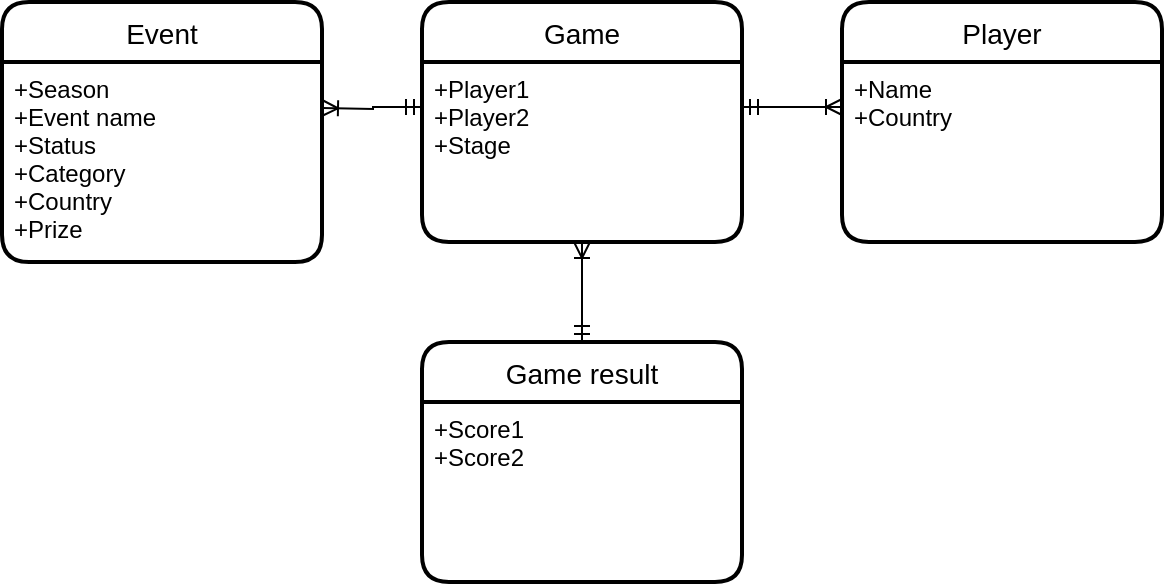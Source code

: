 <mxfile version="18.1.2" type="device" pages="3"><diagram id="_Rdcwujugox-WT3yPlry" name="Page-1"><mxGraphModel dx="868" dy="450" grid="1" gridSize="10" guides="1" tooltips="1" connect="1" arrows="1" fold="1" page="1" pageScale="1" pageWidth="827" pageHeight="1169" background="none" math="0" shadow="0"><root><mxCell id="0"/><mxCell id="1" parent="0"/><mxCell id="Av1cnG8Iw52a4fiLnlir-1" value="Player" style="swimlane;childLayout=stackLayout;horizontal=1;startSize=30;horizontalStack=0;rounded=1;fontSize=14;fontStyle=0;strokeWidth=2;resizeParent=0;resizeLast=1;shadow=0;dashed=0;align=center;" parent="1" vertex="1"><mxGeometry x="544" y="30" width="160" height="120" as="geometry"/></mxCell><mxCell id="Av1cnG8Iw52a4fiLnlir-2" value="+Name&#10;+Country" style="align=left;strokeColor=none;fillColor=none;spacingLeft=4;fontSize=12;verticalAlign=top;resizable=0;rotatable=0;part=1;" parent="Av1cnG8Iw52a4fiLnlir-1" vertex="1"><mxGeometry y="30" width="160" height="90" as="geometry"/></mxCell><mxCell id="Av1cnG8Iw52a4fiLnlir-3" value="Game" style="swimlane;childLayout=stackLayout;horizontal=1;startSize=30;horizontalStack=0;rounded=1;fontSize=14;fontStyle=0;strokeWidth=2;resizeParent=0;resizeLast=1;shadow=0;dashed=0;align=center;" parent="1" vertex="1"><mxGeometry x="334" y="30" width="160" height="120" as="geometry"/></mxCell><mxCell id="Av1cnG8Iw52a4fiLnlir-4" value="+Player1&#10;+Player2&#10;+Stage" style="align=left;strokeColor=none;fillColor=none;spacingLeft=4;fontSize=12;verticalAlign=top;resizable=0;rotatable=0;part=1;" parent="Av1cnG8Iw52a4fiLnlir-3" vertex="1"><mxGeometry y="30" width="160" height="90" as="geometry"/></mxCell><mxCell id="Av1cnG8Iw52a4fiLnlir-10" value="Game result" style="swimlane;childLayout=stackLayout;horizontal=1;startSize=30;horizontalStack=0;rounded=1;fontSize=14;fontStyle=0;strokeWidth=2;resizeParent=0;resizeLast=1;shadow=0;dashed=0;align=center;" parent="1" vertex="1"><mxGeometry x="334" y="200" width="160" height="120" as="geometry"/></mxCell><mxCell id="Av1cnG8Iw52a4fiLnlir-11" value="+Score1&#10;+Score2" style="align=left;strokeColor=none;fillColor=none;spacingLeft=4;fontSize=12;verticalAlign=top;resizable=0;rotatable=0;part=1;" parent="Av1cnG8Iw52a4fiLnlir-10" vertex="1"><mxGeometry y="30" width="160" height="90" as="geometry"/></mxCell><mxCell id="Av1cnG8Iw52a4fiLnlir-12" value="Event" style="swimlane;childLayout=stackLayout;horizontal=1;startSize=30;horizontalStack=0;rounded=1;fontSize=14;fontStyle=0;strokeWidth=2;resizeParent=0;resizeLast=1;shadow=0;dashed=0;align=center;" parent="1" vertex="1"><mxGeometry x="124" y="30" width="160" height="130" as="geometry"/></mxCell><mxCell id="Av1cnG8Iw52a4fiLnlir-13" value="+Season&#10;+Event name&#10;+Status&#10;+Category&#10;+Country&#10;+Prize" style="align=left;strokeColor=none;fillColor=none;spacingLeft=4;fontSize=12;verticalAlign=top;resizable=0;rotatable=0;part=1;" parent="Av1cnG8Iw52a4fiLnlir-12" vertex="1"><mxGeometry y="30" width="160" height="100" as="geometry"/></mxCell><mxCell id="Av1cnG8Iw52a4fiLnlir-18" value="" style="edgeStyle=entityRelationEdgeStyle;fontSize=12;html=1;endArrow=ERoneToMany;startArrow=ERmandOne;rounded=0;entryX=0.5;entryY=1;entryDx=0;entryDy=0;exitX=0.5;exitY=0;exitDx=0;exitDy=0;strokeColor=none;" parent="1" source="Av1cnG8Iw52a4fiLnlir-10" target="Av1cnG8Iw52a4fiLnlir-4" edge="1"><mxGeometry width="100" height="100" relative="1" as="geometry"><mxPoint x="204" y="290" as="sourcePoint"/><mxPoint x="294" y="290" as="targetPoint"/></mxGeometry></mxCell><mxCell id="Av1cnG8Iw52a4fiLnlir-19" value="" style="fontSize=12;html=1;endArrow=ERoneToMany;startArrow=ERmandOne;rounded=0;strokeColor=default;verticalAlign=middle;horizontal=1;entryX=0.5;entryY=1;entryDx=0;entryDy=0;exitX=0.5;exitY=0;exitDx=0;exitDy=0;" parent="1" source="Av1cnG8Iw52a4fiLnlir-10" target="Av1cnG8Iw52a4fiLnlir-4" edge="1"><mxGeometry width="100" height="100" relative="1" as="geometry"><mxPoint x="124" y="432.353" as="sourcePoint"/><mxPoint x="184" y="290" as="targetPoint"/></mxGeometry></mxCell><mxCell id="_sj1coYIAM4ZfiA0jCGZ-1" value="" style="edgeStyle=orthogonalEdgeStyle;fontSize=12;html=1;endArrow=ERoneToMany;startArrow=ERmandOne;rounded=0;exitX=0;exitY=0.25;exitDx=0;exitDy=0;" edge="1" parent="1" source="Av1cnG8Iw52a4fiLnlir-4"><mxGeometry width="100" height="100" relative="1" as="geometry"><mxPoint x="254" y="260" as="sourcePoint"/><mxPoint x="284" y="83" as="targetPoint"/></mxGeometry></mxCell><mxCell id="rVhifgob4Ep9poo9steM-1" value="" style="edgeStyle=orthogonalEdgeStyle;fontSize=12;html=1;endArrow=ERoneToMany;startArrow=ERmandOne;rounded=0;entryX=0;entryY=0.25;entryDx=0;entryDy=0;exitX=1;exitY=0.25;exitDx=0;exitDy=0;" edge="1" parent="1" source="Av1cnG8Iw52a4fiLnlir-4" target="Av1cnG8Iw52a4fiLnlir-2"><mxGeometry width="100" height="100" relative="1" as="geometry"><mxPoint x="254" y="260" as="sourcePoint"/><mxPoint x="354" y="160" as="targetPoint"/></mxGeometry></mxCell></root></mxGraphModel></diagram><diagram id="TTGKBb5my2imLA6kCFBj" name="Page-2"><mxGraphModel dx="868" dy="450" grid="1" gridSize="10" guides="1" tooltips="1" connect="1" arrows="1" fold="1" page="1" pageScale="1" pageWidth="827" pageHeight="1169" math="0" shadow="1"><root><mxCell id="0"/><mxCell id="1" parent="0"/><mxCell id="MxFogXABparuhC2b75MA-1" value="Players" style="shape=table;startSize=30;container=1;collapsible=1;childLayout=tableLayout;fixedRows=1;rowLines=0;fontStyle=1;align=center;resizeLast=1;" parent="1" vertex="1"><mxGeometry x="559" y="40" width="190" height="140" as="geometry"><mxRectangle x="500" y="50" width="80" height="30" as="alternateBounds"/></mxGeometry></mxCell><mxCell id="qrtWbS9Blk7L4atx3mS_-1" value="" style="shape=tableRow;horizontal=0;startSize=0;swimlaneHead=0;swimlaneBody=0;fillColor=none;collapsible=0;dropTarget=0;points=[[0,0.5],[1,0.5]];portConstraint=eastwest;top=0;left=0;right=0;bottom=1;" parent="MxFogXABparuhC2b75MA-1" vertex="1"><mxGeometry y="30" width="190" height="35" as="geometry"/></mxCell><mxCell id="qrtWbS9Blk7L4atx3mS_-2" value="PK1" style="shape=partialRectangle;connectable=0;fillColor=none;top=0;left=0;bottom=0;right=0;fontStyle=1;overflow=hidden;" parent="qrtWbS9Blk7L4atx3mS_-1" vertex="1"><mxGeometry width="60" height="35" as="geometry"><mxRectangle width="60" height="35" as="alternateBounds"/></mxGeometry></mxCell><mxCell id="qrtWbS9Blk7L4atx3mS_-3" value="ID (INTEGER)" style="shape=partialRectangle;connectable=0;fillColor=none;top=0;left=0;bottom=0;right=0;align=left;spacingLeft=6;fontStyle=5;overflow=hidden;" parent="qrtWbS9Blk7L4atx3mS_-1" vertex="1"><mxGeometry x="60" width="130" height="35" as="geometry"><mxRectangle width="130" height="35" as="alternateBounds"/></mxGeometry></mxCell><mxCell id="l04Hh3QKG7eIpuDKK8U0-16" value="" style="shape=tableRow;horizontal=0;startSize=0;swimlaneHead=0;swimlaneBody=0;fillColor=none;collapsible=0;dropTarget=0;points=[[0,0.5],[1,0.5]];portConstraint=eastwest;top=0;left=0;right=0;bottom=1;" vertex="1" parent="MxFogXABparuhC2b75MA-1"><mxGeometry y="65" width="190" height="35" as="geometry"/></mxCell><mxCell id="l04Hh3QKG7eIpuDKK8U0-17" value="PK2" style="shape=partialRectangle;connectable=0;fillColor=none;top=0;left=0;bottom=0;right=0;fontStyle=1;overflow=hidden;" vertex="1" parent="l04Hh3QKG7eIpuDKK8U0-16"><mxGeometry width="60" height="35" as="geometry"><mxRectangle width="60" height="35" as="alternateBounds"/></mxGeometry></mxCell><mxCell id="l04Hh3QKG7eIpuDKK8U0-18" value="Name (TEXT)" style="shape=partialRectangle;connectable=0;fillColor=none;top=0;left=0;bottom=0;right=0;align=left;spacingLeft=6;fontStyle=5;overflow=hidden;" vertex="1" parent="l04Hh3QKG7eIpuDKK8U0-16"><mxGeometry x="60" width="130" height="35" as="geometry"><mxRectangle width="130" height="35" as="alternateBounds"/></mxGeometry></mxCell><mxCell id="caNvFgbMIkK2kxJYzI7p-4" value="" style="shape=tableRow;horizontal=0;startSize=0;swimlaneHead=0;swimlaneBody=0;fillColor=none;collapsible=0;dropTarget=0;points=[[0,0.5],[1,0.5]];portConstraint=eastwest;top=0;left=0;right=0;bottom=0;" parent="MxFogXABparuhC2b75MA-1" vertex="1"><mxGeometry y="100" width="190" height="30" as="geometry"/></mxCell><mxCell id="caNvFgbMIkK2kxJYzI7p-5" value="" style="shape=partialRectangle;connectable=0;fillColor=none;top=0;left=0;bottom=0;right=0;editable=1;overflow=hidden;" parent="caNvFgbMIkK2kxJYzI7p-4" vertex="1"><mxGeometry width="60" height="30" as="geometry"><mxRectangle width="60" height="30" as="alternateBounds"/></mxGeometry></mxCell><mxCell id="caNvFgbMIkK2kxJYzI7p-6" value="Country (TEXT)" style="shape=partialRectangle;connectable=0;fillColor=none;top=0;left=0;bottom=0;right=0;align=left;spacingLeft=6;overflow=hidden;" parent="caNvFgbMIkK2kxJYzI7p-4" vertex="1"><mxGeometry x="60" width="130" height="30" as="geometry"><mxRectangle width="130" height="30" as="alternateBounds"/></mxGeometry></mxCell><mxCell id="cGBxWHu0pCa4OHHbGDls-1" value="Events" style="shape=table;startSize=30;container=1;collapsible=1;childLayout=tableLayout;fixedRows=1;rowLines=0;fontStyle=1;align=center;resizeLast=1;" parent="1" vertex="1"><mxGeometry x="79" y="40" width="200" height="260" as="geometry"><mxRectangle x="224" y="45" width="70" height="30" as="alternateBounds"/></mxGeometry></mxCell><mxCell id="Q_BKe3J9r9lsSzuMyFrJ-4" value="" style="shape=tableRow;horizontal=0;startSize=0;swimlaneHead=0;swimlaneBody=0;fillColor=none;collapsible=0;dropTarget=0;points=[[0,0.5],[1,0.5]];portConstraint=eastwest;top=0;left=0;right=0;bottom=1;" parent="cGBxWHu0pCa4OHHbGDls-1" vertex="1"><mxGeometry y="30" width="200" height="40" as="geometry"/></mxCell><mxCell id="Q_BKe3J9r9lsSzuMyFrJ-5" value="PK" style="shape=partialRectangle;connectable=0;fillColor=none;top=0;left=0;bottom=0;right=0;fontStyle=1;overflow=hidden;" parent="Q_BKe3J9r9lsSzuMyFrJ-4" vertex="1"><mxGeometry width="60" height="40" as="geometry"><mxRectangle width="60" height="40" as="alternateBounds"/></mxGeometry></mxCell><mxCell id="Q_BKe3J9r9lsSzuMyFrJ-6" value="ID (INTEGER)" style="shape=partialRectangle;connectable=0;fillColor=none;top=0;left=0;bottom=0;right=0;align=left;spacingLeft=6;fontStyle=5;overflow=hidden;" parent="Q_BKe3J9r9lsSzuMyFrJ-4" vertex="1"><mxGeometry x="60" width="140" height="40" as="geometry"><mxRectangle width="140" height="40" as="alternateBounds"/></mxGeometry></mxCell><mxCell id="cGBxWHu0pCa4OHHbGDls-5" value="" style="shape=tableRow;horizontal=0;startSize=0;swimlaneHead=0;swimlaneBody=0;fillColor=none;collapsible=0;dropTarget=0;points=[[0,0.5],[1,0.5]];portConstraint=eastwest;top=0;left=0;right=0;bottom=0;" parent="cGBxWHu0pCa4OHHbGDls-1" vertex="1"><mxGeometry y="70" width="200" height="30" as="geometry"/></mxCell><mxCell id="cGBxWHu0pCa4OHHbGDls-6" value="" style="shape=partialRectangle;connectable=0;fillColor=none;top=0;left=0;bottom=0;right=0;editable=1;overflow=hidden;" parent="cGBxWHu0pCa4OHHbGDls-5" vertex="1"><mxGeometry width="60" height="30" as="geometry"><mxRectangle width="60" height="30" as="alternateBounds"/></mxGeometry></mxCell><mxCell id="cGBxWHu0pCa4OHHbGDls-7" value="Season (TEXT)" style="shape=partialRectangle;connectable=0;fillColor=none;top=0;left=0;bottom=0;right=0;align=left;spacingLeft=6;overflow=hidden;" parent="cGBxWHu0pCa4OHHbGDls-5" vertex="1"><mxGeometry x="60" width="140" height="30" as="geometry"><mxRectangle width="140" height="30" as="alternateBounds"/></mxGeometry></mxCell><mxCell id="cGBxWHu0pCa4OHHbGDls-11" value="" style="shape=tableRow;horizontal=0;startSize=0;swimlaneHead=0;swimlaneBody=0;fillColor=none;collapsible=0;dropTarget=0;points=[[0,0.5],[1,0.5]];portConstraint=eastwest;top=0;left=0;right=0;bottom=0;" parent="cGBxWHu0pCa4OHHbGDls-1" vertex="1"><mxGeometry y="100" width="200" height="30" as="geometry"/></mxCell><mxCell id="cGBxWHu0pCa4OHHbGDls-12" value="" style="shape=partialRectangle;connectable=0;fillColor=none;top=0;left=0;bottom=0;right=0;editable=1;overflow=hidden;" parent="cGBxWHu0pCa4OHHbGDls-11" vertex="1"><mxGeometry width="60" height="30" as="geometry"><mxRectangle width="60" height="30" as="alternateBounds"/></mxGeometry></mxCell><mxCell id="cGBxWHu0pCa4OHHbGDls-13" value="Event name (TEXT)" style="shape=partialRectangle;connectable=0;fillColor=none;top=0;left=0;bottom=0;right=0;align=left;spacingLeft=6;overflow=hidden;" parent="cGBxWHu0pCa4OHHbGDls-11" vertex="1"><mxGeometry x="60" width="140" height="30" as="geometry"><mxRectangle width="140" height="30" as="alternateBounds"/></mxGeometry></mxCell><mxCell id="xdwZ2qtZZ58AB84x5nEZ-1" value="" style="shape=tableRow;horizontal=0;startSize=0;swimlaneHead=0;swimlaneBody=0;fillColor=none;collapsible=0;dropTarget=0;points=[[0,0.5],[1,0.5]];portConstraint=eastwest;top=0;left=0;right=0;bottom=0;" parent="cGBxWHu0pCa4OHHbGDls-1" vertex="1"><mxGeometry y="130" width="200" height="30" as="geometry"/></mxCell><mxCell id="xdwZ2qtZZ58AB84x5nEZ-2" value="" style="shape=partialRectangle;connectable=0;fillColor=none;top=0;left=0;bottom=0;right=0;editable=1;overflow=hidden;" parent="xdwZ2qtZZ58AB84x5nEZ-1" vertex="1"><mxGeometry width="60" height="30" as="geometry"><mxRectangle width="60" height="30" as="alternateBounds"/></mxGeometry></mxCell><mxCell id="xdwZ2qtZZ58AB84x5nEZ-3" value="Status (TEXT)" style="shape=partialRectangle;connectable=0;fillColor=none;top=0;left=0;bottom=0;right=0;align=left;spacingLeft=6;overflow=hidden;" parent="xdwZ2qtZZ58AB84x5nEZ-1" vertex="1"><mxGeometry x="60" width="140" height="30" as="geometry"><mxRectangle width="140" height="30" as="alternateBounds"/></mxGeometry></mxCell><mxCell id="4QvHXVtO6ZL0Z9vosDmT-1" value="" style="shape=tableRow;horizontal=0;startSize=0;swimlaneHead=0;swimlaneBody=0;fillColor=none;collapsible=0;dropTarget=0;points=[[0,0.5],[1,0.5]];portConstraint=eastwest;top=0;left=0;right=0;bottom=0;" parent="cGBxWHu0pCa4OHHbGDls-1" vertex="1"><mxGeometry y="160" width="200" height="30" as="geometry"/></mxCell><mxCell id="4QvHXVtO6ZL0Z9vosDmT-2" value="" style="shape=partialRectangle;connectable=0;fillColor=none;top=0;left=0;bottom=0;right=0;editable=1;overflow=hidden;" parent="4QvHXVtO6ZL0Z9vosDmT-1" vertex="1"><mxGeometry width="60" height="30" as="geometry"><mxRectangle width="60" height="30" as="alternateBounds"/></mxGeometry></mxCell><mxCell id="4QvHXVtO6ZL0Z9vosDmT-3" value="Category (TEXT)" style="shape=partialRectangle;connectable=0;fillColor=none;top=0;left=0;bottom=0;right=0;align=left;spacingLeft=6;overflow=hidden;" parent="4QvHXVtO6ZL0Z9vosDmT-1" vertex="1"><mxGeometry x="60" width="140" height="30" as="geometry"><mxRectangle width="140" height="30" as="alternateBounds"/></mxGeometry></mxCell><mxCell id="Y1nZRxfl8864K5-ym632-1" value="" style="shape=tableRow;horizontal=0;startSize=0;swimlaneHead=0;swimlaneBody=0;fillColor=none;collapsible=0;dropTarget=0;points=[[0,0.5],[1,0.5]];portConstraint=eastwest;top=0;left=0;right=0;bottom=0;" parent="cGBxWHu0pCa4OHHbGDls-1" vertex="1"><mxGeometry y="190" width="200" height="30" as="geometry"/></mxCell><mxCell id="Y1nZRxfl8864K5-ym632-2" value="" style="shape=partialRectangle;connectable=0;fillColor=none;top=0;left=0;bottom=0;right=0;editable=1;overflow=hidden;" parent="Y1nZRxfl8864K5-ym632-1" vertex="1"><mxGeometry width="60" height="30" as="geometry"><mxRectangle width="60" height="30" as="alternateBounds"/></mxGeometry></mxCell><mxCell id="Y1nZRxfl8864K5-ym632-3" value="Country (TEXT)" style="shape=partialRectangle;connectable=0;fillColor=none;top=0;left=0;bottom=0;right=0;align=left;spacingLeft=6;overflow=hidden;" parent="Y1nZRxfl8864K5-ym632-1" vertex="1"><mxGeometry x="60" width="140" height="30" as="geometry"><mxRectangle width="140" height="30" as="alternateBounds"/></mxGeometry></mxCell><mxCell id="11gLTLQ6C6TgqyhSOGLk-1" value="" style="shape=tableRow;horizontal=0;startSize=0;swimlaneHead=0;swimlaneBody=0;fillColor=none;collapsible=0;dropTarget=0;points=[[0,0.5],[1,0.5]];portConstraint=eastwest;top=0;left=0;right=0;bottom=0;" parent="cGBxWHu0pCa4OHHbGDls-1" vertex="1"><mxGeometry y="220" width="200" height="30" as="geometry"/></mxCell><mxCell id="11gLTLQ6C6TgqyhSOGLk-2" value="" style="shape=partialRectangle;connectable=0;fillColor=none;top=0;left=0;bottom=0;right=0;editable=1;overflow=hidden;" parent="11gLTLQ6C6TgqyhSOGLk-1" vertex="1"><mxGeometry width="60" height="30" as="geometry"><mxRectangle width="60" height="30" as="alternateBounds"/></mxGeometry></mxCell><mxCell id="11gLTLQ6C6TgqyhSOGLk-3" value="Prize (INTEGER)" style="shape=partialRectangle;connectable=0;fillColor=none;top=0;left=0;bottom=0;right=0;align=left;spacingLeft=6;overflow=hidden;" parent="11gLTLQ6C6TgqyhSOGLk-1" vertex="1"><mxGeometry x="60" width="140" height="30" as="geometry"><mxRectangle width="140" height="30" as="alternateBounds"/></mxGeometry></mxCell><mxCell id="tykwFwpMgBu7zWz0Baxg-1" value="Games" style="shape=table;startSize=30;container=1;collapsible=1;childLayout=tableLayout;fixedRows=1;rowLines=0;fontStyle=1;align=center;resizeLast=1;" parent="1" vertex="1"><mxGeometry x="329" y="40" width="185" height="190.0" as="geometry"/></mxCell><mxCell id="l04Hh3QKG7eIpuDKK8U0-4" value="" style="shape=tableRow;horizontal=0;startSize=0;swimlaneHead=0;swimlaneBody=0;fillColor=none;collapsible=0;dropTarget=0;points=[[0,0.5],[1,0.5]];portConstraint=eastwest;top=0;left=0;right=0;bottom=1;" vertex="1" parent="tykwFwpMgBu7zWz0Baxg-1"><mxGeometry y="30" width="185" height="30" as="geometry"/></mxCell><mxCell id="l04Hh3QKG7eIpuDKK8U0-5" value="PK" style="shape=partialRectangle;connectable=0;fillColor=none;top=0;left=0;bottom=0;right=0;fontStyle=1;overflow=hidden;" vertex="1" parent="l04Hh3QKG7eIpuDKK8U0-4"><mxGeometry width="60" height="30" as="geometry"><mxRectangle width="60" height="30" as="alternateBounds"/></mxGeometry></mxCell><mxCell id="l04Hh3QKG7eIpuDKK8U0-6" value="ID (INTEGER)" style="shape=partialRectangle;connectable=0;fillColor=none;top=0;left=0;bottom=0;right=0;align=left;spacingLeft=6;fontStyle=5;overflow=hidden;" vertex="1" parent="l04Hh3QKG7eIpuDKK8U0-4"><mxGeometry x="60" width="125" height="30" as="geometry"><mxRectangle width="125" height="30" as="alternateBounds"/></mxGeometry></mxCell><mxCell id="lFSfBv0ROgjHOHGcGzrP-1" value="" style="shape=tableRow;horizontal=0;startSize=0;swimlaneHead=0;swimlaneBody=0;fillColor=none;collapsible=0;dropTarget=0;points=[[0,0.5],[1,0.5]];portConstraint=eastwest;top=0;left=0;right=0;bottom=1;" parent="tykwFwpMgBu7zWz0Baxg-1" vertex="1"><mxGeometry y="60" width="185" height="30" as="geometry"/></mxCell><mxCell id="lFSfBv0ROgjHOHGcGzrP-2" value="FK1" style="shape=partialRectangle;connectable=0;fillColor=none;top=0;left=0;bottom=0;right=0;fontStyle=1;overflow=hidden;" parent="lFSfBv0ROgjHOHGcGzrP-1" vertex="1"><mxGeometry width="60" height="30" as="geometry"><mxRectangle width="60" height="30" as="alternateBounds"/></mxGeometry></mxCell><mxCell id="lFSfBv0ROgjHOHGcGzrP-3" value="Event ID (INTEGER)" style="shape=partialRectangle;connectable=0;fillColor=none;top=0;left=0;bottom=0;right=0;align=left;spacingLeft=6;fontStyle=5;overflow=hidden;" parent="lFSfBv0ROgjHOHGcGzrP-1" vertex="1"><mxGeometry x="60" width="125" height="30" as="geometry"><mxRectangle width="125" height="30" as="alternateBounds"/></mxGeometry></mxCell><mxCell id="l04Hh3QKG7eIpuDKK8U0-8" value="" style="shape=tableRow;horizontal=0;startSize=0;swimlaneHead=0;swimlaneBody=0;fillColor=none;collapsible=0;dropTarget=0;points=[[0,0.5],[1,0.5]];portConstraint=eastwest;top=0;left=0;right=0;bottom=1;" vertex="1" parent="tykwFwpMgBu7zWz0Baxg-1"><mxGeometry y="90" width="185" height="30" as="geometry"/></mxCell><mxCell id="l04Hh3QKG7eIpuDKK8U0-9" value="FK2" style="shape=partialRectangle;connectable=0;fillColor=none;top=0;left=0;bottom=0;right=0;fontStyle=1;overflow=hidden;" vertex="1" parent="l04Hh3QKG7eIpuDKK8U0-8"><mxGeometry width="60" height="30" as="geometry"><mxRectangle width="60" height="30" as="alternateBounds"/></mxGeometry></mxCell><mxCell id="l04Hh3QKG7eIpuDKK8U0-10" value="Player name (TEXT)" style="shape=partialRectangle;connectable=0;fillColor=none;top=0;left=0;bottom=0;right=0;align=left;spacingLeft=6;fontStyle=5;overflow=hidden;" vertex="1" parent="l04Hh3QKG7eIpuDKK8U0-8"><mxGeometry x="60" width="125" height="30" as="geometry"><mxRectangle width="125" height="30" as="alternateBounds"/></mxGeometry></mxCell><mxCell id="tykwFwpMgBu7zWz0Baxg-8" value="" style="shape=tableRow;horizontal=0;startSize=0;swimlaneHead=0;swimlaneBody=0;fillColor=none;collapsible=0;dropTarget=0;points=[[0,0.5],[1,0.5]];portConstraint=eastwest;top=0;left=0;right=0;bottom=0;" parent="tykwFwpMgBu7zWz0Baxg-1" vertex="1"><mxGeometry y="120" width="185" height="30" as="geometry"/></mxCell><mxCell id="tykwFwpMgBu7zWz0Baxg-9" value="" style="shape=partialRectangle;connectable=0;fillColor=none;top=0;left=0;bottom=0;right=0;editable=1;overflow=hidden;" parent="tykwFwpMgBu7zWz0Baxg-8" vertex="1"><mxGeometry width="60" height="30" as="geometry"><mxRectangle width="60" height="30" as="alternateBounds"/></mxGeometry></mxCell><mxCell id="tykwFwpMgBu7zWz0Baxg-10" value="Opponent (TEXT)" style="shape=partialRectangle;connectable=0;fillColor=none;top=0;left=0;bottom=0;right=0;align=left;spacingLeft=6;overflow=hidden;" parent="tykwFwpMgBu7zWz0Baxg-8" vertex="1"><mxGeometry x="60" width="125" height="30" as="geometry"><mxRectangle width="125" height="30" as="alternateBounds"/></mxGeometry></mxCell><mxCell id="nlsWDVjRLa8fFSEVxNvq-4" value="" style="shape=tableRow;horizontal=0;startSize=0;swimlaneHead=0;swimlaneBody=0;fillColor=none;collapsible=0;dropTarget=0;points=[[0,0.5],[1,0.5]];portConstraint=eastwest;top=0;left=0;right=0;bottom=0;" parent="tykwFwpMgBu7zWz0Baxg-1" vertex="1"><mxGeometry y="150" width="185" height="30" as="geometry"/></mxCell><mxCell id="nlsWDVjRLa8fFSEVxNvq-5" value="" style="shape=partialRectangle;connectable=0;fillColor=none;top=0;left=0;bottom=0;right=0;editable=1;overflow=hidden;" parent="nlsWDVjRLa8fFSEVxNvq-4" vertex="1"><mxGeometry width="60" height="30" as="geometry"><mxRectangle width="60" height="30" as="alternateBounds"/></mxGeometry></mxCell><mxCell id="nlsWDVjRLa8fFSEVxNvq-6" value="Stage (TEXT)" style="shape=partialRectangle;connectable=0;fillColor=none;top=0;left=0;bottom=0;right=0;align=left;spacingLeft=6;overflow=hidden;" parent="nlsWDVjRLa8fFSEVxNvq-4" vertex="1"><mxGeometry x="60" width="125" height="30" as="geometry"><mxRectangle width="125" height="30" as="alternateBounds"/></mxGeometry></mxCell><mxCell id="B7coWSAsCVvoOSuGJpBp-1" value="Games results" style="shape=table;startSize=30;container=1;collapsible=1;childLayout=tableLayout;fixedRows=1;rowLines=0;fontStyle=1;align=center;resizeLast=1;" parent="1" vertex="1"><mxGeometry x="329" y="285" width="180" height="150" as="geometry"/></mxCell><mxCell id="B7coWSAsCVvoOSuGJpBp-2" value="" style="shape=tableRow;horizontal=0;startSize=0;swimlaneHead=0;swimlaneBody=0;fillColor=none;collapsible=0;dropTarget=0;points=[[0,0.5],[1,0.5]];portConstraint=eastwest;top=0;left=0;right=0;bottom=1;" parent="B7coWSAsCVvoOSuGJpBp-1" vertex="1"><mxGeometry y="30" width="180" height="30" as="geometry"/></mxCell><mxCell id="B7coWSAsCVvoOSuGJpBp-3" value="FK1" style="shape=partialRectangle;connectable=0;fillColor=none;top=0;left=0;bottom=0;right=0;fontStyle=1;overflow=hidden;" parent="B7coWSAsCVvoOSuGJpBp-2" vertex="1"><mxGeometry width="30" height="30" as="geometry"><mxRectangle width="30" height="30" as="alternateBounds"/></mxGeometry></mxCell><mxCell id="B7coWSAsCVvoOSuGJpBp-4" value="Game ID (INTEGER)" style="shape=partialRectangle;connectable=0;fillColor=none;top=0;left=0;bottom=0;right=0;align=left;spacingLeft=6;fontStyle=5;overflow=hidden;" parent="B7coWSAsCVvoOSuGJpBp-2" vertex="1"><mxGeometry x="30" width="150" height="30" as="geometry"><mxRectangle width="150" height="30" as="alternateBounds"/></mxGeometry></mxCell><mxCell id="B7coWSAsCVvoOSuGJpBp-5" value="" style="shape=tableRow;horizontal=0;startSize=0;swimlaneHead=0;swimlaneBody=0;fillColor=none;collapsible=0;dropTarget=0;points=[[0,0.5],[1,0.5]];portConstraint=eastwest;top=0;left=0;right=0;bottom=0;" parent="B7coWSAsCVvoOSuGJpBp-1" vertex="1"><mxGeometry y="60" width="180" height="30" as="geometry"/></mxCell><mxCell id="B7coWSAsCVvoOSuGJpBp-6" value="" style="shape=partialRectangle;connectable=0;fillColor=none;top=0;left=0;bottom=0;right=0;editable=1;overflow=hidden;" parent="B7coWSAsCVvoOSuGJpBp-5" vertex="1"><mxGeometry width="30" height="30" as="geometry"><mxRectangle width="30" height="30" as="alternateBounds"/></mxGeometry></mxCell><mxCell id="B7coWSAsCVvoOSuGJpBp-7" value="Score1 (INTEGER)" style="shape=partialRectangle;connectable=0;fillColor=none;top=0;left=0;bottom=0;right=0;align=left;spacingLeft=6;overflow=hidden;" parent="B7coWSAsCVvoOSuGJpBp-5" vertex="1"><mxGeometry x="30" width="150" height="30" as="geometry"><mxRectangle width="150" height="30" as="alternateBounds"/></mxGeometry></mxCell><mxCell id="B7coWSAsCVvoOSuGJpBp-8" value="" style="shape=tableRow;horizontal=0;startSize=0;swimlaneHead=0;swimlaneBody=0;fillColor=none;collapsible=0;dropTarget=0;points=[[0,0.5],[1,0.5]];portConstraint=eastwest;top=0;left=0;right=0;bottom=0;" parent="B7coWSAsCVvoOSuGJpBp-1" vertex="1"><mxGeometry y="90" width="180" height="30" as="geometry"/></mxCell><mxCell id="B7coWSAsCVvoOSuGJpBp-9" value="" style="shape=partialRectangle;connectable=0;fillColor=none;top=0;left=0;bottom=0;right=0;editable=1;overflow=hidden;" parent="B7coWSAsCVvoOSuGJpBp-8" vertex="1"><mxGeometry width="30" height="30" as="geometry"><mxRectangle width="30" height="30" as="alternateBounds"/></mxGeometry></mxCell><mxCell id="B7coWSAsCVvoOSuGJpBp-10" value="Score2 (INTEGER)" style="shape=partialRectangle;connectable=0;fillColor=none;top=0;left=0;bottom=0;right=0;align=left;spacingLeft=6;overflow=hidden;" parent="B7coWSAsCVvoOSuGJpBp-8" vertex="1"><mxGeometry x="30" width="150" height="30" as="geometry"><mxRectangle width="150" height="30" as="alternateBounds"/></mxGeometry></mxCell><mxCell id="B7coWSAsCVvoOSuGJpBp-11" value="" style="shape=tableRow;horizontal=0;startSize=0;swimlaneHead=0;swimlaneBody=0;fillColor=none;collapsible=0;dropTarget=0;points=[[0,0.5],[1,0.5]];portConstraint=eastwest;top=0;left=0;right=0;bottom=0;" parent="B7coWSAsCVvoOSuGJpBp-1" vertex="1"><mxGeometry y="120" width="180" height="20" as="geometry"/></mxCell><mxCell id="B7coWSAsCVvoOSuGJpBp-12" value="" style="shape=partialRectangle;connectable=0;fillColor=none;top=0;left=0;bottom=0;right=0;editable=1;overflow=hidden;" parent="B7coWSAsCVvoOSuGJpBp-11" vertex="1"><mxGeometry width="30" height="20" as="geometry"><mxRectangle width="30" height="20" as="alternateBounds"/></mxGeometry></mxCell><mxCell id="B7coWSAsCVvoOSuGJpBp-13" value="" style="shape=partialRectangle;connectable=0;fillColor=none;top=0;left=0;bottom=0;right=0;align=left;spacingLeft=6;overflow=hidden;" parent="B7coWSAsCVvoOSuGJpBp-11" vertex="1"><mxGeometry x="30" width="150" height="20" as="geometry"><mxRectangle width="150" height="20" as="alternateBounds"/></mxGeometry></mxCell><mxCell id="Y5cofxcySiCnMYqqZamW-1" style="edgeStyle=orthogonalEdgeStyle;rounded=0;orthogonalLoop=1;jettySize=auto;html=1;exitX=1;exitY=0.5;exitDx=0;exitDy=0;entryX=1;entryY=0.5;entryDx=0;entryDy=0;" parent="1" source="l04Hh3QKG7eIpuDKK8U0-4" target="B7coWSAsCVvoOSuGJpBp-2" edge="1"><mxGeometry relative="1" as="geometry"/></mxCell><mxCell id="l04Hh3QKG7eIpuDKK8U0-7" style="edgeStyle=orthogonalEdgeStyle;rounded=0;orthogonalLoop=1;jettySize=auto;html=1;entryX=0;entryY=0.5;entryDx=0;entryDy=0;" edge="1" parent="1" source="Q_BKe3J9r9lsSzuMyFrJ-4" target="lFSfBv0ROgjHOHGcGzrP-1"><mxGeometry relative="1" as="geometry"/></mxCell><mxCell id="l04Hh3QKG7eIpuDKK8U0-19" style="edgeStyle=orthogonalEdgeStyle;rounded=0;orthogonalLoop=1;jettySize=auto;html=1;entryX=1;entryY=0.5;entryDx=0;entryDy=0;" edge="1" parent="1" source="l04Hh3QKG7eIpuDKK8U0-16" target="l04Hh3QKG7eIpuDKK8U0-8"><mxGeometry relative="1" as="geometry"><Array as="points"><mxPoint x="549" y="123"/><mxPoint x="549" y="145"/></Array></mxGeometry></mxCell></root></mxGraphModel></diagram><diagram id="uc5LJk_47Q6G-EsjQsSB" name="Page-3"><mxGraphModel dx="1695" dy="450" grid="1" gridSize="10" guides="1" tooltips="1" connect="1" arrows="1" fold="1" page="1" pageScale="1" pageWidth="827" pageHeight="1169" math="0" shadow="0"><root><mxCell id="0"/><mxCell id="1" parent="0"/><mxCell id="BeS91RbBA5UaUnfI7L5F-1" value="Snooker" style="swimlane;fontStyle=1;align=center;verticalAlign=top;childLayout=stackLayout;horizontal=1;startSize=26;horizontalStack=0;resizeParent=1;resizeParentMax=0;resizeLast=0;collapsible=1;marginBottom=0;" parent="1" vertex="1"><mxGeometry x="310" y="10" width="230" height="200" as="geometry"/></mxCell><mxCell id="BeS91RbBA5UaUnfI7L5F-2" value="+ Players: DBSet&lt;Player&gt;" style="text;strokeColor=none;fillColor=none;align=left;verticalAlign=top;spacingLeft=4;spacingRight=4;overflow=hidden;rotatable=0;points=[[0,0.5],[1,0.5]];portConstraint=eastwest;" parent="BeS91RbBA5UaUnfI7L5F-1" vertex="1"><mxGeometry y="26" width="230" height="26" as="geometry"/></mxCell><mxCell id="BeS91RbBA5UaUnfI7L5F-5" value="+ Events: DBSet&lt;Event&gt;" style="text;strokeColor=none;fillColor=none;align=left;verticalAlign=top;spacingLeft=4;spacingRight=4;overflow=hidden;rotatable=0;points=[[0,0.5],[1,0.5]];portConstraint=eastwest;" parent="BeS91RbBA5UaUnfI7L5F-1" vertex="1"><mxGeometry y="52" width="230" height="26" as="geometry"/></mxCell><mxCell id="BeS91RbBA5UaUnfI7L5F-6" value="+ Events results: DBSet&lt;Event result&gt;" style="text;strokeColor=none;fillColor=none;align=left;verticalAlign=top;spacingLeft=4;spacingRight=4;overflow=hidden;rotatable=0;points=[[0,0.5],[1,0.5]];portConstraint=eastwest;" parent="BeS91RbBA5UaUnfI7L5F-1" vertex="1"><mxGeometry y="78" width="230" height="26" as="geometry"/></mxCell><mxCell id="BeS91RbBA5UaUnfI7L5F-7" value="+ Games: DBSet&lt;Game&gt;" style="text;strokeColor=none;fillColor=none;align=left;verticalAlign=top;spacingLeft=4;spacingRight=4;overflow=hidden;rotatable=0;points=[[0,0.5],[1,0.5]];portConstraint=eastwest;" parent="BeS91RbBA5UaUnfI7L5F-1" vertex="1"><mxGeometry y="104" width="230" height="26" as="geometry"/></mxCell><mxCell id="BeS91RbBA5UaUnfI7L5F-8" value="+ Games results: DBSet&lt;Game result&gt;" style="text;strokeColor=none;fillColor=none;align=left;verticalAlign=top;spacingLeft=4;spacingRight=4;overflow=hidden;rotatable=0;points=[[0,0.5],[1,0.5]];portConstraint=eastwest;" parent="BeS91RbBA5UaUnfI7L5F-1" vertex="1"><mxGeometry y="130" width="230" height="26" as="geometry"/></mxCell><mxCell id="BeS91RbBA5UaUnfI7L5F-3" value="" style="line;strokeWidth=1;fillColor=none;align=left;verticalAlign=middle;spacingTop=-1;spacingLeft=3;spacingRight=3;rotatable=0;labelPosition=right;points=[];portConstraint=eastwest;" parent="BeS91RbBA5UaUnfI7L5F-1" vertex="1"><mxGeometry y="156" width="230" height="8" as="geometry"/></mxCell><mxCell id="BeS91RbBA5UaUnfI7L5F-4" value="# OnModelCreating&#10;(modelBuilder : ModelBuilser)" style="text;strokeColor=none;fillColor=none;align=left;verticalAlign=top;spacingLeft=4;spacingRight=4;overflow=hidden;rotatable=0;points=[[0,0.5],[1,0.5]];portConstraint=eastwest;" parent="BeS91RbBA5UaUnfI7L5F-1" vertex="1"><mxGeometry y="164" width="230" height="36" as="geometry"/></mxCell><mxCell id="BeS91RbBA5UaUnfI7L5F-19" style="edgeStyle=orthogonalEdgeStyle;curved=1;rounded=0;orthogonalLoop=1;jettySize=auto;html=1;entryX=0.478;entryY=1;entryDx=0;entryDy=0;entryPerimeter=0;endArrow=diamondThin;endFill=0;" parent="1" source="BeS91RbBA5UaUnfI7L5F-11" target="BeS91RbBA5UaUnfI7L5F-4" edge="1"><mxGeometry relative="1" as="geometry"/></mxCell><mxCell id="BeS91RbBA5UaUnfI7L5F-11" value="Player" style="swimlane;fontStyle=0;childLayout=stackLayout;horizontal=1;startSize=26;fillColor=none;horizontalStack=0;resizeParent=1;resizeParentMax=0;resizeLast=0;collapsible=1;marginBottom=0;" parent="1" vertex="1" collapsed="1"><mxGeometry x="690" y="514" width="70" height="26" as="geometry"><mxRectangle x="350" y="570" width="140" height="104" as="alternateBounds"/></mxGeometry></mxCell><mxCell id="O383ISc95S3EWkZ-bizI-8" value="+ Player id: long" style="text;strokeColor=none;fillColor=none;align=left;verticalAlign=top;spacingLeft=4;spacingRight=4;overflow=hidden;rotatable=0;points=[[0,0.5],[1,0.5]];portConstraint=eastwest;" parent="BeS91RbBA5UaUnfI7L5F-11" vertex="1"><mxGeometry y="26" width="140" height="26" as="geometry"/></mxCell><mxCell id="BeS91RbBA5UaUnfI7L5F-12" value="+ Name: string" style="text;strokeColor=none;fillColor=none;align=left;verticalAlign=top;spacingLeft=4;spacingRight=4;overflow=hidden;rotatable=0;points=[[0,0.5],[1,0.5]];portConstraint=eastwest;" parent="BeS91RbBA5UaUnfI7L5F-11" vertex="1"><mxGeometry y="52" width="140" height="26" as="geometry"/></mxCell><mxCell id="BeS91RbBA5UaUnfI7L5F-13" value="+ Country: string" style="text;strokeColor=none;fillColor=none;align=left;verticalAlign=top;spacingLeft=4;spacingRight=4;overflow=hidden;rotatable=0;points=[[0,0.5],[1,0.5]];portConstraint=eastwest;" parent="BeS91RbBA5UaUnfI7L5F-11" vertex="1"><mxGeometry y="78" width="140" height="26" as="geometry"/></mxCell><mxCell id="BeS91RbBA5UaUnfI7L5F-20" value="Event" style="swimlane;fontStyle=0;childLayout=stackLayout;horizontal=1;startSize=26;fillColor=none;horizontalStack=0;resizeParent=1;resizeParentMax=0;resizeLast=0;collapsible=1;marginBottom=0;" parent="1" vertex="1" collapsed="1"><mxGeometry y="220" width="60" height="26" as="geometry"><mxRectangle y="220" width="220" height="312" as="alternateBounds"/></mxGeometry></mxCell><mxCell id="BeS91RbBA5UaUnfI7L5F-21" value="+ Event name: string" style="text;strokeColor=none;fillColor=none;align=left;verticalAlign=top;spacingLeft=4;spacingRight=4;overflow=hidden;rotatable=0;points=[[0,0.5],[1,0.5]];portConstraint=eastwest;" parent="BeS91RbBA5UaUnfI7L5F-20" vertex="1"><mxGeometry y="26" width="220" height="26" as="geometry"/></mxCell><mxCell id="O383ISc95S3EWkZ-bizI-9" value="+ Player id: long" style="text;strokeColor=none;fillColor=none;align=left;verticalAlign=top;spacingLeft=4;spacingRight=4;overflow=hidden;rotatable=0;points=[[0,0.5],[1,0.5]];portConstraint=eastwest;" parent="BeS91RbBA5UaUnfI7L5F-20" vertex="1"><mxGeometry y="52" width="220" height="26" as="geometry"/></mxCell><mxCell id="O383ISc95S3EWkZ-bizI-10" value="+ Game id: long" style="text;strokeColor=none;fillColor=none;align=left;verticalAlign=top;spacingLeft=4;spacingRight=4;overflow=hidden;rotatable=0;points=[[0,0.5],[1,0.5]];portConstraint=eastwest;" parent="BeS91RbBA5UaUnfI7L5F-20" vertex="1"><mxGeometry y="78" width="220" height="26" as="geometry"/></mxCell><mxCell id="oXp8koGQ1a-sD8cNyNlv-1" value="+ Period: string?" style="text;strokeColor=none;fillColor=none;align=left;verticalAlign=top;spacingLeft=4;spacingRight=4;overflow=hidden;rotatable=0;points=[[0,0.5],[1,0.5]];portConstraint=eastwest;" parent="BeS91RbBA5UaUnfI7L5F-20" vertex="1"><mxGeometry y="104" width="220" height="26" as="geometry"/></mxCell><mxCell id="oXp8koGQ1a-sD8cNyNlv-2" value="+ Season: int?" style="text;strokeColor=none;fillColor=none;align=left;verticalAlign=top;spacingLeft=4;spacingRight=4;overflow=hidden;rotatable=0;points=[[0,0.5],[1,0.5]];portConstraint=eastwest;" parent="BeS91RbBA5UaUnfI7L5F-20" vertex="1"><mxGeometry y="130" width="220" height="26" as="geometry"/></mxCell><mxCell id="oXp8koGQ1a-sD8cNyNlv-3" value="+ Status: string" style="text;strokeColor=none;fillColor=none;align=left;verticalAlign=top;spacingLeft=4;spacingRight=4;overflow=hidden;rotatable=0;points=[[0,0.5],[1,0.5]];portConstraint=eastwest;" parent="BeS91RbBA5UaUnfI7L5F-20" vertex="1"><mxGeometry y="156" width="220" height="26" as="geometry"/></mxCell><mxCell id="oXp8koGQ1a-sD8cNyNlv-4" value="+ Category: string" style="text;strokeColor=none;fillColor=none;align=left;verticalAlign=top;spacingLeft=4;spacingRight=4;overflow=hidden;rotatable=0;points=[[0,0.5],[1,0.5]];portConstraint=eastwest;" parent="BeS91RbBA5UaUnfI7L5F-20" vertex="1"><mxGeometry y="182" width="220" height="26" as="geometry"/></mxCell><mxCell id="oXp8koGQ1a-sD8cNyNlv-5" value="+ Country: string?" style="text;strokeColor=none;fillColor=none;align=left;verticalAlign=top;spacingLeft=4;spacingRight=4;overflow=hidden;rotatable=0;points=[[0,0.5],[1,0.5]];portConstraint=eastwest;" parent="BeS91RbBA5UaUnfI7L5F-20" vertex="1"><mxGeometry y="208" width="220" height="26" as="geometry"/></mxCell><mxCell id="oXp8koGQ1a-sD8cNyNlv-6" value="+ City: string?" style="text;strokeColor=none;fillColor=none;align=left;verticalAlign=top;spacingLeft=4;spacingRight=4;overflow=hidden;rotatable=0;points=[[0,0.5],[1,0.5]];portConstraint=eastwest;" parent="BeS91RbBA5UaUnfI7L5F-20" vertex="1"><mxGeometry y="234" width="220" height="26" as="geometry"/></mxCell><mxCell id="oXp8koGQ1a-sD8cNyNlv-7" value="+ Prize: int?" style="text;strokeColor=none;fillColor=none;align=left;verticalAlign=top;spacingLeft=4;spacingRight=4;overflow=hidden;rotatable=0;points=[[0,0.5],[1,0.5]];portConstraint=eastwest;" parent="BeS91RbBA5UaUnfI7L5F-20" vertex="1"><mxGeometry y="260" width="220" height="26" as="geometry"/></mxCell><mxCell id="wlqZ88EXtN9_qMCMeuZ5-1" value="+ Results: ICollection&lt;event result&gt;" style="text;strokeColor=none;fillColor=none;align=left;verticalAlign=top;spacingLeft=4;spacingRight=4;overflow=hidden;rotatable=0;points=[[0,0.5],[1,0.5]];portConstraint=eastwest;" parent="BeS91RbBA5UaUnfI7L5F-20" vertex="1"><mxGeometry y="286" width="220" height="26" as="geometry"/></mxCell><mxCell id="wlqZ88EXtN9_qMCMeuZ5-3" style="edgeStyle=orthogonalEdgeStyle;curved=1;rounded=0;orthogonalLoop=1;jettySize=auto;html=1;endArrow=diamondThin;endFill=0;exitX=1;exitY=0.5;exitDx=0;exitDy=0;" parent="1" source="oXp8koGQ1a-sD8cNyNlv-3" edge="1"><mxGeometry relative="1" as="geometry"><mxPoint x="420" y="210" as="targetPoint"/><mxPoint x="170" y="305" as="sourcePoint"/></mxGeometry></mxCell><mxCell id="wlqZ88EXtN9_qMCMeuZ5-4" value="Event results" style="swimlane;fontStyle=0;childLayout=stackLayout;horizontal=1;startSize=26;fillColor=none;horizontalStack=0;resizeParent=1;resizeParentMax=0;resizeLast=0;collapsible=1;marginBottom=0;" parent="1" vertex="1" collapsed="1"><mxGeometry y="310" width="100" height="26" as="geometry"><mxRectangle y="540" width="190" height="156" as="alternateBounds"/></mxGeometry></mxCell><mxCell id="wlqZ88EXtN9_qMCMeuZ5-5" value="+ Year: int" style="text;strokeColor=none;fillColor=none;align=left;verticalAlign=top;spacingLeft=4;spacingRight=4;overflow=hidden;rotatable=0;points=[[0,0.5],[1,0.5]];portConstraint=eastwest;" parent="wlqZ88EXtN9_qMCMeuZ5-4" vertex="1"><mxGeometry y="26" width="190" height="26" as="geometry"/></mxCell><mxCell id="wlqZ88EXtN9_qMCMeuZ5-6" value="+ Winner: string" style="text;strokeColor=none;fillColor=none;align=left;verticalAlign=top;spacingLeft=4;spacingRight=4;overflow=hidden;rotatable=0;points=[[0,0.5],[1,0.5]];portConstraint=eastwest;" parent="wlqZ88EXtN9_qMCMeuZ5-4" vertex="1"><mxGeometry y="52" width="190" height="26" as="geometry"/></mxCell><mxCell id="wlqZ88EXtN9_qMCMeuZ5-7" value="+ Runner-Up: string" style="text;strokeColor=none;fillColor=none;align=left;verticalAlign=top;spacingLeft=4;spacingRight=4;overflow=hidden;rotatable=0;points=[[0,0.5],[1,0.5]];portConstraint=eastwest;" parent="wlqZ88EXtN9_qMCMeuZ5-4" vertex="1"><mxGeometry y="78" width="190" height="26" as="geometry"/></mxCell><mxCell id="wlqZ88EXtN9_qMCMeuZ5-11" value="+ Event name: string?" style="text;strokeColor=none;fillColor=none;align=left;verticalAlign=top;spacingLeft=4;spacingRight=4;overflow=hidden;rotatable=0;points=[[0,0.5],[1,0.5]];portConstraint=eastwest;" parent="wlqZ88EXtN9_qMCMeuZ5-4" vertex="1"><mxGeometry y="104" width="190" height="26" as="geometry"/></mxCell><mxCell id="wlqZ88EXtN9_qMCMeuZ5-9" value="+ EventNameNavigation: Event?" style="text;strokeColor=none;fillColor=none;align=left;verticalAlign=top;spacingLeft=4;spacingRight=4;overflow=hidden;rotatable=0;points=[[0,0.5],[1,0.5]];portConstraint=eastwest;" parent="wlqZ88EXtN9_qMCMeuZ5-4" vertex="1"><mxGeometry y="130" width="190" height="26" as="geometry"/></mxCell><mxCell id="wlqZ88EXtN9_qMCMeuZ5-10" style="edgeStyle=orthogonalEdgeStyle;curved=1;rounded=0;orthogonalLoop=1;jettySize=auto;html=1;endArrow=diamondThin;endFill=0;" parent="1" source="wlqZ88EXtN9_qMCMeuZ5-6" edge="1"><mxGeometry relative="1" as="geometry"><mxPoint x="420" y="210" as="targetPoint"/></mxGeometry></mxCell><mxCell id="wlqZ88EXtN9_qMCMeuZ5-12" value="Game" style="swimlane;fontStyle=0;childLayout=stackLayout;horizontal=1;startSize=26;fillColor=none;horizontalStack=0;resizeParent=1;resizeParentMax=0;resizeLast=0;collapsible=1;marginBottom=0;" parent="1" vertex="1" collapsed="1"><mxGeometry x="675" y="220" width="70" height="26" as="geometry"><mxRectangle x="590" y="230" width="210" height="234" as="alternateBounds"/></mxGeometry></mxCell><mxCell id="wlqZ88EXtN9_qMCMeuZ5-13" value="+ Game id: long" style="text;strokeColor=none;fillColor=none;align=left;verticalAlign=top;spacingLeft=4;spacingRight=4;overflow=hidden;rotatable=0;points=[[0,0.5],[1,0.5]];portConstraint=eastwest;" parent="wlqZ88EXtN9_qMCMeuZ5-12" vertex="1"><mxGeometry y="26" width="210" height="26" as="geometry"/></mxCell><mxCell id="O383ISc95S3EWkZ-bizI-4" value="+ Player1: string" style="text;strokeColor=none;fillColor=none;align=left;verticalAlign=top;spacingLeft=4;spacingRight=4;overflow=hidden;rotatable=0;points=[[0,0.5],[1,0.5]];portConstraint=eastwest;" parent="wlqZ88EXtN9_qMCMeuZ5-12" vertex="1"><mxGeometry y="52" width="210" height="26" as="geometry"/></mxCell><mxCell id="oXp8koGQ1a-sD8cNyNlv-8" value="+ Player2: string" style="text;strokeColor=none;fillColor=none;align=left;verticalAlign=top;spacingLeft=4;spacingRight=4;overflow=hidden;rotatable=0;points=[[0,0.5],[1,0.5]];portConstraint=eastwest;" parent="wlqZ88EXtN9_qMCMeuZ5-12" vertex="1"><mxGeometry y="78" width="210" height="26" as="geometry"/></mxCell><mxCell id="wlqZ88EXtN9_qMCMeuZ5-14" value="+ Date: string" style="text;strokeColor=none;fillColor=none;align=left;verticalAlign=top;spacingLeft=4;spacingRight=4;overflow=hidden;rotatable=0;points=[[0,0.5],[1,0.5]];portConstraint=eastwest;" parent="wlqZ88EXtN9_qMCMeuZ5-12" vertex="1"><mxGeometry y="104" width="210" height="26" as="geometry"/></mxCell><mxCell id="wlqZ88EXtN9_qMCMeuZ5-15" value="+ Best of: int?" style="text;strokeColor=none;fillColor=none;align=left;verticalAlign=top;spacingLeft=4;spacingRight=4;overflow=hidden;rotatable=0;points=[[0,0.5],[1,0.5]];portConstraint=eastwest;" parent="wlqZ88EXtN9_qMCMeuZ5-12" vertex="1"><mxGeometry y="130" width="210" height="26" as="geometry"/></mxCell><mxCell id="oXp8koGQ1a-sD8cNyNlv-9" value="+ Stage: string" style="text;strokeColor=none;fillColor=none;align=left;verticalAlign=top;spacingLeft=4;spacingRight=4;overflow=hidden;rotatable=0;points=[[0,0.5],[1,0.5]];portConstraint=eastwest;" parent="wlqZ88EXtN9_qMCMeuZ5-12" vertex="1"><mxGeometry y="156" width="210" height="26" as="geometry"/></mxCell><mxCell id="wlqZ88EXtN9_qMCMeuZ5-16" value="+ Id: long" style="text;strokeColor=none;fillColor=none;align=left;verticalAlign=top;spacingLeft=4;spacingRight=4;overflow=hidden;rotatable=0;points=[[0,0.5],[1,0.5]];portConstraint=eastwest;" parent="wlqZ88EXtN9_qMCMeuZ5-12" vertex="1"><mxGeometry y="182" width="210" height="26" as="geometry"/></mxCell><mxCell id="oXp8koGQ1a-sD8cNyNlv-10" value="+ Results: ICollectin&lt;game result&gt;" style="text;strokeColor=none;fillColor=none;align=left;verticalAlign=top;spacingLeft=4;spacingRight=4;overflow=hidden;rotatable=0;points=[[0,0.5],[1,0.5]];portConstraint=eastwest;" parent="wlqZ88EXtN9_qMCMeuZ5-12" vertex="1"><mxGeometry y="208" width="210" height="26" as="geometry"/></mxCell><mxCell id="oXp8koGQ1a-sD8cNyNlv-11" style="edgeStyle=orthogonalEdgeStyle;curved=1;rounded=0;orthogonalLoop=1;jettySize=auto;html=1;endArrow=diamondThin;endFill=0;" parent="1" source="wlqZ88EXtN9_qMCMeuZ5-15" edge="1"><mxGeometry relative="1" as="geometry"><mxPoint x="420" y="210" as="targetPoint"/></mxGeometry></mxCell><mxCell id="O383ISc95S3EWkZ-bizI-1" style="edgeStyle=orthogonalEdgeStyle;curved=1;rounded=0;orthogonalLoop=1;jettySize=auto;html=1;endArrow=diamondThin;endFill=0;" parent="1" source="oXp8koGQ1a-sD8cNyNlv-12" edge="1"><mxGeometry relative="1" as="geometry"><mxPoint x="420" y="210" as="targetPoint"/></mxGeometry></mxCell><mxCell id="oXp8koGQ1a-sD8cNyNlv-12" value="Game results" style="swimlane;fontStyle=0;childLayout=stackLayout;horizontal=1;startSize=26;fillColor=none;horizontalStack=0;resizeParent=1;resizeParentMax=0;resizeLast=0;collapsible=1;marginBottom=0;" parent="1" vertex="1" collapsed="1"><mxGeometry x="660" y="310" width="100" height="26" as="geometry"><mxRectangle x="600" y="520" width="200" height="130" as="alternateBounds"/></mxGeometry></mxCell><mxCell id="oXp8koGQ1a-sD8cNyNlv-13" value="+ Game id: long" style="text;strokeColor=none;fillColor=none;align=left;verticalAlign=top;spacingLeft=4;spacingRight=4;overflow=hidden;rotatable=0;points=[[0,0.5],[1,0.5]];portConstraint=eastwest;" parent="oXp8koGQ1a-sD8cNyNlv-12" vertex="1"><mxGeometry y="26" width="200" height="26" as="geometry"/></mxCell><mxCell id="O383ISc95S3EWkZ-bizI-3" value="+ Score1: int" style="text;strokeColor=none;fillColor=none;align=left;verticalAlign=top;spacingLeft=4;spacingRight=4;overflow=hidden;rotatable=0;points=[[0,0.5],[1,0.5]];portConstraint=eastwest;" parent="oXp8koGQ1a-sD8cNyNlv-12" vertex="1"><mxGeometry y="52" width="200" height="26" as="geometry"/></mxCell><mxCell id="oXp8koGQ1a-sD8cNyNlv-14" value="+ Score2: int" style="text;strokeColor=none;fillColor=none;align=left;verticalAlign=top;spacingLeft=4;spacingRight=4;overflow=hidden;rotatable=0;points=[[0,0.5],[1,0.5]];portConstraint=eastwest;" parent="oXp8koGQ1a-sD8cNyNlv-12" vertex="1"><mxGeometry y="78" width="200" height="26" as="geometry"/></mxCell><mxCell id="O383ISc95S3EWkZ-bizI-2" value="+ GameIdNavigation: Game?" style="text;strokeColor=none;fillColor=none;align=left;verticalAlign=top;spacingLeft=4;spacingRight=4;overflow=hidden;rotatable=0;points=[[0,0.5],[1,0.5]];portConstraint=eastwest;" parent="oXp8koGQ1a-sD8cNyNlv-12" vertex="1"><mxGeometry y="104" width="200" height="26" as="geometry"/></mxCell><mxCell id="O383ISc95S3EWkZ-bizI-49" style="edgeStyle=orthogonalEdgeStyle;curved=1;rounded=0;orthogonalLoop=1;jettySize=auto;html=1;exitX=0;exitY=0;exitDx=0;exitDy=0;entryX=1;entryY=0.25;entryDx=0;entryDy=0;startArrow=none;startFill=0;endArrow=blockThin;endFill=0;" parent="1" source="O383ISc95S3EWkZ-bizI-11" target="O383ISc95S3EWkZ-bizI-45" edge="1"><mxGeometry relative="1" as="geometry"/></mxCell><mxCell id="O383ISc95S3EWkZ-bizI-11" value="DBViewerViewModel" style="swimlane;fontStyle=1;align=center;verticalAlign=top;childLayout=stackLayout;horizontal=1;startSize=26;horizontalStack=0;resizeParent=1;resizeParentMax=0;resizeLast=0;collapsible=1;marginBottom=0;" parent="1" vertex="1"><mxGeometry x="370" y="750" width="305" height="270" as="geometry"/></mxCell><mxCell id="O383ISc95S3EWkZ-bizI-12" value="+ Table: ObservableCollection&lt;Table&gt;" style="text;strokeColor=none;fillColor=none;align=left;verticalAlign=top;spacingLeft=4;spacingRight=4;overflow=hidden;rotatable=0;points=[[0,0.5],[1,0.5]];portConstraint=eastwest;" parent="O383ISc95S3EWkZ-bizI-11" vertex="1"><mxGeometry y="26" width="305" height="26" as="geometry"/></mxCell><mxCell id="O383ISc95S3EWkZ-bizI-21" value="+ Requests: ObservableCollection&lt;Table&gt;" style="text;strokeColor=none;fillColor=none;align=left;verticalAlign=top;spacingLeft=4;spacingRight=4;overflow=hidden;rotatable=0;points=[[0,0.5],[1,0.5]];portConstraint=eastwest;" parent="O383ISc95S3EWkZ-bizI-11" vertex="1"><mxGeometry y="52" width="305" height="26" as="geometry"/></mxCell><mxCell id="O383ISc95S3EWkZ-bizI-22" value="+ Players: ObservableCollection&lt;player&gt;" style="text;strokeColor=none;fillColor=none;align=left;verticalAlign=top;spacingLeft=4;spacingRight=4;overflow=hidden;rotatable=0;points=[[0,0.5],[1,0.5]];portConstraint=eastwest;" parent="O383ISc95S3EWkZ-bizI-11" vertex="1"><mxGeometry y="78" width="305" height="26" as="geometry"/></mxCell><mxCell id="O383ISc95S3EWkZ-bizI-23" value="+ Events: ObservableCollection&lt;event&gt;" style="text;strokeColor=none;fillColor=none;align=left;verticalAlign=top;spacingLeft=4;spacingRight=4;overflow=hidden;rotatable=0;points=[[0,0.5],[1,0.5]];portConstraint=eastwest;" parent="O383ISc95S3EWkZ-bizI-11" vertex="1"><mxGeometry y="104" width="305" height="26" as="geometry"/></mxCell><mxCell id="O383ISc95S3EWkZ-bizI-24" value="+ Events results: ObservableCollection&lt;event result&gt;" style="text;strokeColor=none;fillColor=none;align=left;verticalAlign=top;spacingLeft=4;spacingRight=4;overflow=hidden;rotatable=0;points=[[0,0.5],[1,0.5]];portConstraint=eastwest;" parent="O383ISc95S3EWkZ-bizI-11" vertex="1"><mxGeometry y="130" width="305" height="26" as="geometry"/></mxCell><mxCell id="O383ISc95S3EWkZ-bizI-25" value="+ Games: ObservableCollection&lt;game&gt;" style="text;strokeColor=none;fillColor=none;align=left;verticalAlign=top;spacingLeft=4;spacingRight=4;overflow=hidden;rotatable=0;points=[[0,0.5],[1,0.5]];portConstraint=eastwest;" parent="O383ISc95S3EWkZ-bizI-11" vertex="1"><mxGeometry y="156" width="305" height="26" as="geometry"/></mxCell><mxCell id="O383ISc95S3EWkZ-bizI-26" value="+ Games results: ObservableCollection&lt;game result&gt;" style="text;strokeColor=none;fillColor=none;align=left;verticalAlign=top;spacingLeft=4;spacingRight=4;overflow=hidden;rotatable=0;points=[[0,0.5],[1,0.5]];portConstraint=eastwest;" parent="O383ISc95S3EWkZ-bizI-11" vertex="1"><mxGeometry y="182" width="305" height="26" as="geometry"/></mxCell><mxCell id="O383ISc95S3EWkZ-bizI-13" value="" style="line;strokeWidth=1;fillColor=none;align=left;verticalAlign=middle;spacingTop=-1;spacingLeft=3;spacingRight=3;rotatable=0;labelPosition=right;points=[];portConstraint=eastwest;" parent="O383ISc95S3EWkZ-bizI-11" vertex="1"><mxGeometry y="208" width="305" height="8" as="geometry"/></mxCell><mxCell id="O383ISc95S3EWkZ-bizI-14" value="- FindProperties&#10;  (entityName: string, properties: List&lt;string&gt;):&#10;  ObservableCollection&lt;string&gt;" style="text;strokeColor=none;fillColor=none;align=left;verticalAlign=top;spacingLeft=4;spacingRight=4;overflow=hidden;rotatable=0;points=[[0,0.5],[1,0.5]];portConstraint=eastwest;" parent="O383ISc95S3EWkZ-bizI-11" vertex="1"><mxGeometry y="216" width="305" height="54" as="geometry"/></mxCell><mxCell id="O383ISc95S3EWkZ-bizI-27" style="edgeStyle=orthogonalEdgeStyle;curved=1;rounded=0;orthogonalLoop=1;jettySize=auto;html=1;exitX=0;exitY=0.5;exitDx=0;exitDy=0;entryX=0.5;entryY=0;entryDx=0;entryDy=0;endArrow=diamondThin;endFill=0;" parent="1" source="wlqZ88EXtN9_qMCMeuZ5-15" target="O383ISc95S3EWkZ-bizI-11" edge="1"><mxGeometry relative="1" as="geometry"/></mxCell><mxCell id="O383ISc95S3EWkZ-bizI-28" style="edgeStyle=orthogonalEdgeStyle;curved=1;rounded=0;orthogonalLoop=1;jettySize=auto;html=1;exitX=0;exitY=0.5;exitDx=0;exitDy=0;endArrow=diamondThin;endFill=0;entryX=0.5;entryY=0;entryDx=0;entryDy=0;" parent="1" source="O383ISc95S3EWkZ-bizI-3" target="O383ISc95S3EWkZ-bizI-11" edge="1"><mxGeometry relative="1" as="geometry"><mxPoint x="450" y="750" as="targetPoint"/></mxGeometry></mxCell><mxCell id="O383ISc95S3EWkZ-bizI-29" style="edgeStyle=orthogonalEdgeStyle;curved=1;rounded=0;orthogonalLoop=1;jettySize=auto;html=1;exitX=1;exitY=0.5;exitDx=0;exitDy=0;endArrow=diamondThin;endFill=0;entryX=0.5;entryY=0;entryDx=0;entryDy=0;" parent="1" source="oXp8koGQ1a-sD8cNyNlv-3" target="O383ISc95S3EWkZ-bizI-11" edge="1"><mxGeometry relative="1" as="geometry"><mxPoint x="450" y="752" as="targetPoint"/></mxGeometry></mxCell><mxCell id="O383ISc95S3EWkZ-bizI-30" style="edgeStyle=orthogonalEdgeStyle;curved=1;rounded=0;orthogonalLoop=1;jettySize=auto;html=1;exitX=1;exitY=0.5;exitDx=0;exitDy=0;endArrow=diamondThin;endFill=0;entryX=0.5;entryY=0;entryDx=0;entryDy=0;" parent="1" source="wlqZ88EXtN9_qMCMeuZ5-6" target="O383ISc95S3EWkZ-bizI-11" edge="1"><mxGeometry relative="1" as="geometry"><mxPoint x="450" y="750" as="targetPoint"/></mxGeometry></mxCell><mxCell id="O383ISc95S3EWkZ-bizI-31" style="edgeStyle=orthogonalEdgeStyle;curved=1;rounded=0;orthogonalLoop=1;jettySize=auto;html=1;exitX=0;exitY=0.5;exitDx=0;exitDy=0;entryX=0.5;entryY=0;entryDx=0;entryDy=0;endArrow=diamondThin;endFill=0;" parent="1" source="O383ISc95S3EWkZ-bizI-8" target="O383ISc95S3EWkZ-bizI-11" edge="1"><mxGeometry relative="1" as="geometry"/></mxCell><mxCell id="O383ISc95S3EWkZ-bizI-32" value="DBViewerView" style="swimlane;fontStyle=0;childLayout=stackLayout;horizontal=1;startSize=26;fillColor=none;horizontalStack=0;resizeParent=1;resizeParentMax=0;resizeLast=0;collapsible=1;marginBottom=0;" parent="1" vertex="1"><mxGeometry x="750" y="750" width="270" height="90" as="geometry"/></mxCell><mxCell id="O383ISc95S3EWkZ-bizI-33" value="- InitializeComponent(): void" style="text;strokeColor=none;fillColor=none;align=left;verticalAlign=top;spacingLeft=4;spacingRight=4;overflow=hidden;rotatable=0;points=[[0,0.5],[1,0.5]];portConstraint=eastwest;" parent="O383ISc95S3EWkZ-bizI-32" vertex="1"><mxGeometry y="26" width="270" height="26" as="geometry"/></mxCell><mxCell id="O383ISc95S3EWkZ-bizI-36" value="- DeleteTab&#10;   (control: object, args: RoutedEventArgs): void" style="text;strokeColor=none;fillColor=none;align=left;verticalAlign=top;spacingLeft=4;spacingRight=4;overflow=hidden;rotatable=0;points=[[0,0.5],[1,0.5]];portConstraint=eastwest;" parent="O383ISc95S3EWkZ-bizI-32" vertex="1"><mxGeometry y="52" width="270" height="38" as="geometry"/></mxCell><mxCell id="O383ISc95S3EWkZ-bizI-37" style="edgeStyle=orthogonalEdgeStyle;curved=1;rounded=0;orthogonalLoop=1;jettySize=auto;html=1;exitX=0;exitY=0.5;exitDx=0;exitDy=0;entryX=1;entryY=0.063;entryDx=0;entryDy=0;entryPerimeter=0;endArrow=diamondThin;endFill=1;startArrow=diamondThin;startFill=1;" parent="1" source="O383ISc95S3EWkZ-bizI-33" target="O383ISc95S3EWkZ-bizI-11" edge="1"><mxGeometry relative="1" as="geometry"/></mxCell><mxCell id="O383ISc95S3EWkZ-bizI-38" value="Table" style="swimlane;fontStyle=0;childLayout=stackLayout;horizontal=1;startSize=26;fillColor=none;horizontalStack=0;resizeParent=1;resizeParentMax=0;resizeLast=0;collapsible=1;marginBottom=0;" parent="1" vertex="1"><mxGeometry x="745" y="872" width="235" height="130" as="geometry"/></mxCell><mxCell id="O383ISc95S3EWkZ-bizI-39" value="+ Name: string" style="text;strokeColor=none;fillColor=none;align=left;verticalAlign=top;spacingLeft=4;spacingRight=4;overflow=hidden;rotatable=0;points=[[0,0.5],[1,0.5]];portConstraint=eastwest;" parent="O383ISc95S3EWkZ-bizI-38" vertex="1"><mxGeometry y="26" width="235" height="26" as="geometry"/></mxCell><mxCell id="O383ISc95S3EWkZ-bizI-40" value="+ IsSubTable: bool" style="text;strokeColor=none;fillColor=none;align=left;verticalAlign=top;spacingLeft=4;spacingRight=4;overflow=hidden;rotatable=0;points=[[0,0.5],[1,0.5]];portConstraint=eastwest;" parent="O383ISc95S3EWkZ-bizI-38" vertex="1"><mxGeometry y="52" width="235" height="26" as="geometry"/></mxCell><mxCell id="O383ISc95S3EWkZ-bizI-41" value="+ tableView: ViewModalBase" style="text;strokeColor=none;fillColor=none;align=left;verticalAlign=top;spacingLeft=4;spacingRight=4;overflow=hidden;rotatable=0;points=[[0,0.5],[1,0.5]];portConstraint=eastwest;" parent="O383ISc95S3EWkZ-bizI-38" vertex="1"><mxGeometry y="78" width="235" height="26" as="geometry"/></mxCell><mxCell id="O383ISc95S3EWkZ-bizI-42" value="+ Properties: ObservableCollection&lt;string&gt;" style="text;strokeColor=none;fillColor=none;align=left;verticalAlign=top;spacingLeft=4;spacingRight=4;overflow=hidden;rotatable=0;points=[[0,0.5],[1,0.5]];portConstraint=eastwest;" parent="O383ISc95S3EWkZ-bizI-38" vertex="1"><mxGeometry y="104" width="235" height="26" as="geometry"/></mxCell><mxCell id="O383ISc95S3EWkZ-bizI-43" style="edgeStyle=orthogonalEdgeStyle;curved=1;rounded=0;orthogonalLoop=1;jettySize=auto;html=1;exitX=0;exitY=0.5;exitDx=0;exitDy=0;entryX=1;entryY=0.5;entryDx=0;entryDy=0;startArrow=none;startFill=0;endArrow=diamondThin;endFill=0;" parent="1" source="O383ISc95S3EWkZ-bizI-39" target="O383ISc95S3EWkZ-bizI-12" edge="1"><mxGeometry relative="1" as="geometry"/></mxCell><mxCell id="O383ISc95S3EWkZ-bizI-45" value="ViewModalBase" style="swimlane;fontStyle=0;childLayout=stackLayout;horizontal=1;startSize=26;fillColor=none;horizontalStack=0;resizeParent=1;resizeParentMax=0;resizeLast=0;collapsible=1;marginBottom=0;" parent="1" vertex="1" collapsed="1"><mxGeometry x="-630" y="710" width="120" height="26" as="geometry"><mxRectangle x="-630" y="710" width="140" height="52" as="alternateBounds"/></mxGeometry></mxCell><mxCell id="O383ISc95S3EWkZ-bizI-50" value="PlayersTableViewModel" style="swimlane;fontStyle=0;childLayout=stackLayout;horizontal=1;startSize=26;fillColor=none;horizontalStack=0;resizeParent=1;resizeParentMax=0;resizeLast=0;collapsible=1;marginBottom=0;" parent="1" vertex="1"><mxGeometry x="-530" y="810" width="300" height="52" as="geometry"><mxRectangle x="-480" y="810" width="160" height="26" as="alternateBounds"/></mxGeometry></mxCell><mxCell id="O383ISc95S3EWkZ-bizI-51" value="+ Players: ObservableCollection&lt;player&gt;" style="text;strokeColor=none;fillColor=none;align=left;verticalAlign=top;spacingLeft=4;spacingRight=4;overflow=hidden;rotatable=0;points=[[0,0.5],[1,0.5]];portConstraint=eastwest;" parent="O383ISc95S3EWkZ-bizI-50" vertex="1"><mxGeometry y="26" width="300" height="26" as="geometry"/></mxCell><mxCell id="O383ISc95S3EWkZ-bizI-54" value="PlayersTableVeiw" style="swimlane;fontStyle=0;childLayout=stackLayout;horizontal=1;startSize=26;fillColor=none;horizontalStack=0;resizeParent=1;resizeParentMax=0;resizeLast=0;collapsible=1;marginBottom=0;" parent="1" vertex="1"><mxGeometry x="-150" y="810" width="380" height="110" as="geometry"><mxRectangle x="-150" y="810" width="130" height="26" as="alternateBounds"/></mxGeometry></mxCell><mxCell id="O383ISc95S3EWkZ-bizI-55" value="- InitializeComponent(): void" style="text;strokeColor=none;fillColor=none;align=left;verticalAlign=top;spacingLeft=4;spacingRight=4;overflow=hidden;rotatable=0;points=[[0,0.5],[1,0.5]];portConstraint=eastwest;" parent="O383ISc95S3EWkZ-bizI-54" vertex="1"><mxGeometry y="26" width="380" height="26" as="geometry"/></mxCell><mxCell id="O383ISc95S3EWkZ-bizI-56" value="- DeleteNullColumn&#10;   (control: object, args: DataGridAutoGeneratingColumnEventArgs):&#10;   void" style="text;strokeColor=none;fillColor=none;align=left;verticalAlign=top;spacingLeft=4;spacingRight=4;overflow=hidden;rotatable=0;points=[[0,0.5],[1,0.5]];portConstraint=eastwest;" parent="O383ISc95S3EWkZ-bizI-54" vertex="1"><mxGeometry y="52" width="380" height="58" as="geometry"/></mxCell><mxCell id="O383ISc95S3EWkZ-bizI-58" style="edgeStyle=orthogonalEdgeStyle;curved=1;rounded=0;orthogonalLoop=1;jettySize=auto;html=1;exitX=0;exitY=0.5;exitDx=0;exitDy=0;entryX=1;entryY=0.5;entryDx=0;entryDy=0;startArrow=diamondThin;startFill=1;endArrow=diamondThin;endFill=1;" parent="1" source="O383ISc95S3EWkZ-bizI-55" target="O383ISc95S3EWkZ-bizI-51" edge="1"><mxGeometry relative="1" as="geometry"/></mxCell><mxCell id="O383ISc95S3EWkZ-bizI-59" style="edgeStyle=orthogonalEdgeStyle;curved=1;rounded=0;orthogonalLoop=1;jettySize=auto;html=1;exitX=0;exitY=0.5;exitDx=0;exitDy=0;entryX=0.5;entryY=1;entryDx=0;entryDy=0;startArrow=none;startFill=0;endArrow=blockThin;endFill=0;" parent="1" source="O383ISc95S3EWkZ-bizI-51" target="O383ISc95S3EWkZ-bizI-45" edge="1"><mxGeometry relative="1" as="geometry"/></mxCell><mxCell id="O383ISc95S3EWkZ-bizI-60" value="EventsTableViewModel" style="swimlane;fontStyle=0;childLayout=stackLayout;horizontal=1;startSize=26;fillColor=none;horizontalStack=0;resizeParent=1;resizeParentMax=0;resizeLast=0;collapsible=1;marginBottom=0;" parent="1" vertex="1"><mxGeometry x="-530" y="950" width="300" height="52" as="geometry"/></mxCell><mxCell id="O383ISc95S3EWkZ-bizI-61" value="+ Events: ObservableCollection&lt;event&gt;" style="text;strokeColor=none;fillColor=none;align=left;verticalAlign=top;spacingLeft=4;spacingRight=4;overflow=hidden;rotatable=0;points=[[0,0.5],[1,0.5]];portConstraint=eastwest;" parent="O383ISc95S3EWkZ-bizI-60" vertex="1"><mxGeometry y="26" width="300" height="26" as="geometry"/></mxCell><mxCell id="O383ISc95S3EWkZ-bizI-64" value="UserControl" style="swimlane;fontStyle=1;align=center;verticalAlign=top;childLayout=stackLayout;horizontal=1;startSize=26;horizontalStack=0;resizeParent=1;resizeParentMax=0;resizeLast=0;collapsible=1;marginBottom=0;" parent="1" vertex="1"><mxGeometry x="240" y="1750" width="160" height="34" as="geometry"/></mxCell><mxCell id="O383ISc95S3EWkZ-bizI-66" value="" style="line;strokeWidth=1;fillColor=none;align=left;verticalAlign=middle;spacingTop=-1;spacingLeft=3;spacingRight=3;rotatable=0;labelPosition=right;points=[];portConstraint=eastwest;" parent="O383ISc95S3EWkZ-bizI-64" vertex="1"><mxGeometry y="26" width="160" height="8" as="geometry"/></mxCell><mxCell id="O383ISc95S3EWkZ-bizI-68" style="edgeStyle=orthogonalEdgeStyle;curved=1;rounded=0;orthogonalLoop=1;jettySize=auto;html=1;exitX=0;exitY=0.5;exitDx=0;exitDy=0;entryX=0.5;entryY=0;entryDx=0;entryDy=0;startArrow=none;startFill=0;endArrow=blockThin;endFill=0;" parent="1" source="O383ISc95S3EWkZ-bizI-14" target="O383ISc95S3EWkZ-bizI-64" edge="1"><mxGeometry relative="1" as="geometry"/></mxCell><mxCell id="O383ISc95S3EWkZ-bizI-69" style="edgeStyle=orthogonalEdgeStyle;curved=1;rounded=0;orthogonalLoop=1;jettySize=auto;html=1;exitX=1;exitY=0.5;exitDx=0;exitDy=0;entryX=0.5;entryY=0;entryDx=0;entryDy=0;startArrow=none;startFill=0;endArrow=blockThin;endFill=0;" parent="1" source="O383ISc95S3EWkZ-bizI-55" target="O383ISc95S3EWkZ-bizI-64" edge="1"><mxGeometry relative="1" as="geometry"/></mxCell><mxCell id="O383ISc95S3EWkZ-bizI-70" value="EventTableView" style="swimlane;fontStyle=0;childLayout=stackLayout;horizontal=1;startSize=26;fillColor=none;horizontalStack=0;resizeParent=1;resizeParentMax=0;resizeLast=0;collapsible=1;marginBottom=0;" parent="1" vertex="1"><mxGeometry x="-150" y="950" width="380" height="110" as="geometry"/></mxCell><mxCell id="O383ISc95S3EWkZ-bizI-71" value="- InitializeComponent(): void" style="text;strokeColor=none;fillColor=none;align=left;verticalAlign=top;spacingLeft=4;spacingRight=4;overflow=hidden;rotatable=0;points=[[0,0.5],[1,0.5]];portConstraint=eastwest;" parent="O383ISc95S3EWkZ-bizI-70" vertex="1"><mxGeometry y="26" width="380" height="26" as="geometry"/></mxCell><mxCell id="O383ISc95S3EWkZ-bizI-72" value="- DeleteNullColumn&#10;   (control: object, args: DataGridAutoGeneratingColumnEventArgs):&#10;   void" style="text;strokeColor=none;fillColor=none;align=left;verticalAlign=top;spacingLeft=4;spacingRight=4;overflow=hidden;rotatable=0;points=[[0,0.5],[1,0.5]];portConstraint=eastwest;" parent="O383ISc95S3EWkZ-bizI-70" vertex="1"><mxGeometry y="52" width="380" height="58" as="geometry"/></mxCell><mxCell id="O383ISc95S3EWkZ-bizI-74" style="edgeStyle=orthogonalEdgeStyle;curved=1;rounded=0;orthogonalLoop=1;jettySize=auto;html=1;exitX=0;exitY=0.5;exitDx=0;exitDy=0;entryX=1;entryY=0.5;entryDx=0;entryDy=0;startArrow=diamondThin;startFill=1;endArrow=diamondThin;endFill=1;" parent="1" source="O383ISc95S3EWkZ-bizI-71" target="O383ISc95S3EWkZ-bizI-61" edge="1"><mxGeometry relative="1" as="geometry"/></mxCell><mxCell id="O383ISc95S3EWkZ-bizI-75" style="edgeStyle=orthogonalEdgeStyle;curved=1;rounded=0;orthogonalLoop=1;jettySize=auto;html=1;exitX=0;exitY=0.5;exitDx=0;exitDy=0;entryX=0.5;entryY=1;entryDx=0;entryDy=0;startArrow=none;startFill=0;endArrow=blockThin;endFill=0;" parent="1" source="O383ISc95S3EWkZ-bizI-61" target="O383ISc95S3EWkZ-bizI-45" edge="1"><mxGeometry relative="1" as="geometry"/></mxCell><mxCell id="O383ISc95S3EWkZ-bizI-76" style="edgeStyle=orthogonalEdgeStyle;curved=1;rounded=0;orthogonalLoop=1;jettySize=auto;html=1;exitX=1;exitY=0.5;exitDx=0;exitDy=0;startArrow=none;startFill=0;endArrow=blockThin;endFill=0;entryX=0.5;entryY=0;entryDx=0;entryDy=0;" parent="1" source="O383ISc95S3EWkZ-bizI-71" target="O383ISc95S3EWkZ-bizI-64" edge="1"><mxGeometry relative="1" as="geometry"><mxPoint x="290" y="1730" as="targetPoint"/></mxGeometry></mxCell><mxCell id="O383ISc95S3EWkZ-bizI-81" value="EventsResultsTableViewModel" style="swimlane;fontStyle=0;childLayout=stackLayout;horizontal=1;startSize=26;fillColor=none;horizontalStack=0;resizeParent=1;resizeParentMax=0;resizeLast=0;collapsible=1;marginBottom=0;" parent="1" vertex="1"><mxGeometry x="-530" y="1110" width="300" height="52" as="geometry"/></mxCell><mxCell id="O383ISc95S3EWkZ-bizI-82" value="+ Events results: ObservableCollection&lt;event result&gt;" style="text;strokeColor=none;fillColor=none;align=left;verticalAlign=top;spacingLeft=4;spacingRight=4;overflow=hidden;rotatable=0;points=[[0,0.5],[1,0.5]];portConstraint=eastwest;" parent="O383ISc95S3EWkZ-bizI-81" vertex="1"><mxGeometry y="26" width="300" height="26" as="geometry"/></mxCell><mxCell id="O383ISc95S3EWkZ-bizI-86" style="edgeStyle=orthogonalEdgeStyle;curved=1;rounded=0;orthogonalLoop=1;jettySize=auto;html=1;exitX=0;exitY=0.5;exitDx=0;exitDy=0;entryX=0.5;entryY=1;entryDx=0;entryDy=0;startArrow=none;startFill=0;endArrow=blockThin;endFill=0;" parent="1" source="O383ISc95S3EWkZ-bizI-82" target="O383ISc95S3EWkZ-bizI-45" edge="1"><mxGeometry relative="1" as="geometry"/></mxCell><mxCell id="O383ISc95S3EWkZ-bizI-87" value="EventResultsTableView" style="swimlane;fontStyle=0;childLayout=stackLayout;horizontal=1;startSize=26;fillColor=none;horizontalStack=0;resizeParent=1;resizeParentMax=0;resizeLast=0;collapsible=1;marginBottom=0;" parent="1" vertex="1"><mxGeometry x="-150" y="1110" width="380" height="110" as="geometry"/></mxCell><mxCell id="O383ISc95S3EWkZ-bizI-88" value="- InitializeComponent(): void" style="text;strokeColor=none;fillColor=none;align=left;verticalAlign=top;spacingLeft=4;spacingRight=4;overflow=hidden;rotatable=0;points=[[0,0.5],[1,0.5]];portConstraint=eastwest;" parent="O383ISc95S3EWkZ-bizI-87" vertex="1"><mxGeometry y="26" width="380" height="26" as="geometry"/></mxCell><mxCell id="O383ISc95S3EWkZ-bizI-89" value="- DeleteNullColumn&#10;   (control: object, args: DataGridAutoGeneratingColumnEventArgs):&#10;   void" style="text;strokeColor=none;fillColor=none;align=left;verticalAlign=top;spacingLeft=4;spacingRight=4;overflow=hidden;rotatable=0;points=[[0,0.5],[1,0.5]];portConstraint=eastwest;" parent="O383ISc95S3EWkZ-bizI-87" vertex="1"><mxGeometry y="52" width="380" height="58" as="geometry"/></mxCell><mxCell id="O383ISc95S3EWkZ-bizI-91" style="edgeStyle=orthogonalEdgeStyle;curved=1;rounded=0;orthogonalLoop=1;jettySize=auto;html=1;exitX=1;exitY=0.5;exitDx=0;exitDy=0;startArrow=none;startFill=0;endArrow=blockThin;endFill=0;entryX=0.5;entryY=0;entryDx=0;entryDy=0;" parent="1" source="O383ISc95S3EWkZ-bizI-88" target="O383ISc95S3EWkZ-bizI-64" edge="1"><mxGeometry relative="1" as="geometry"><mxPoint x="300" y="1720" as="targetPoint"/></mxGeometry></mxCell><mxCell id="O383ISc95S3EWkZ-bizI-92" value="GamesTableViewModel" style="swimlane;fontStyle=0;childLayout=stackLayout;horizontal=1;startSize=26;fillColor=none;horizontalStack=0;resizeParent=1;resizeParentMax=0;resizeLast=0;collapsible=1;marginBottom=0;" parent="1" vertex="1"><mxGeometry x="-530" y="1270" width="300" height="52" as="geometry"/></mxCell><mxCell id="O383ISc95S3EWkZ-bizI-93" value="+ Gamesresults: ObservableCollection&lt;game&gt;" style="text;strokeColor=none;fillColor=none;align=left;verticalAlign=top;spacingLeft=4;spacingRight=4;overflow=hidden;rotatable=0;points=[[0,0.5],[1,0.5]];portConstraint=eastwest;" parent="O383ISc95S3EWkZ-bizI-92" vertex="1"><mxGeometry y="26" width="300" height="26" as="geometry"/></mxCell><mxCell id="O383ISc95S3EWkZ-bizI-96" style="edgeStyle=orthogonalEdgeStyle;curved=1;rounded=0;orthogonalLoop=1;jettySize=auto;html=1;exitX=0;exitY=0.5;exitDx=0;exitDy=0;startArrow=none;startFill=0;endArrow=blockThin;endFill=0;entryX=0.5;entryY=1;entryDx=0;entryDy=0;" parent="1" source="O383ISc95S3EWkZ-bizI-93" target="O383ISc95S3EWkZ-bizI-45" edge="1"><mxGeometry relative="1" as="geometry"><mxPoint x="-610" y="800" as="targetPoint"/></mxGeometry></mxCell><mxCell id="O383ISc95S3EWkZ-bizI-97" value="GamesTableView" style="swimlane;fontStyle=0;childLayout=stackLayout;horizontal=1;startSize=26;fillColor=none;horizontalStack=0;resizeParent=1;resizeParentMax=0;resizeLast=0;collapsible=1;marginBottom=0;" parent="1" vertex="1"><mxGeometry x="-150" y="1270" width="380" height="110" as="geometry"/></mxCell><mxCell id="O383ISc95S3EWkZ-bizI-98" value="- InitializeComponent(): void" style="text;strokeColor=none;fillColor=none;align=left;verticalAlign=top;spacingLeft=4;spacingRight=4;overflow=hidden;rotatable=0;points=[[0,0.5],[1,0.5]];portConstraint=eastwest;" parent="O383ISc95S3EWkZ-bizI-97" vertex="1"><mxGeometry y="26" width="380" height="26" as="geometry"/></mxCell><mxCell id="O383ISc95S3EWkZ-bizI-99" value="- DeleteNullColumn&#10;   (control: object, args: DataGridAutoGeneratingColumnEventArgs):&#10;   void" style="text;strokeColor=none;fillColor=none;align=left;verticalAlign=top;spacingLeft=4;spacingRight=4;overflow=hidden;rotatable=0;points=[[0,0.5],[1,0.5]];portConstraint=eastwest;" parent="O383ISc95S3EWkZ-bizI-97" vertex="1"><mxGeometry y="52" width="380" height="58" as="geometry"/></mxCell><mxCell id="O383ISc95S3EWkZ-bizI-101" style="edgeStyle=orthogonalEdgeStyle;curved=1;rounded=0;orthogonalLoop=1;jettySize=auto;html=1;exitX=1;exitY=0.5;exitDx=0;exitDy=0;startArrow=none;startFill=0;endArrow=blockThin;endFill=0;entryX=0.5;entryY=0;entryDx=0;entryDy=0;" parent="1" source="O383ISc95S3EWkZ-bizI-98" target="O383ISc95S3EWkZ-bizI-64" edge="1"><mxGeometry relative="1" as="geometry"><mxPoint x="280" y="1720" as="targetPoint"/></mxGeometry></mxCell><mxCell id="O383ISc95S3EWkZ-bizI-111" style="edgeStyle=orthogonalEdgeStyle;curved=1;rounded=0;orthogonalLoop=1;jettySize=auto;html=1;exitX=0;exitY=0.75;exitDx=0;exitDy=0;startArrow=none;startFill=0;endArrow=blockThin;endFill=0;entryX=0.5;entryY=1;entryDx=0;entryDy=0;" parent="1" source="O383ISc95S3EWkZ-bizI-102" target="O383ISc95S3EWkZ-bizI-45" edge="1"><mxGeometry relative="1" as="geometry"><mxPoint x="-600" y="765.714" as="targetPoint"/></mxGeometry></mxCell><mxCell id="O383ISc95S3EWkZ-bizI-102" value="GamesResultsViewModel" style="swimlane;fontStyle=0;childLayout=stackLayout;horizontal=1;startSize=26;fillColor=none;horizontalStack=0;resizeParent=1;resizeParentMax=0;resizeLast=0;collapsible=1;marginBottom=0;" parent="1" vertex="1"><mxGeometry x="-530" y="1430" width="300" height="52" as="geometry"/></mxCell><mxCell id="O383ISc95S3EWkZ-bizI-103" value="+ Gamesresults: ObservableCollection&lt;game&gt;" style="text;strokeColor=none;fillColor=none;align=left;verticalAlign=top;spacingLeft=4;spacingRight=4;overflow=hidden;rotatable=0;points=[[0,0.5],[1,0.5]];portConstraint=eastwest;" parent="O383ISc95S3EWkZ-bizI-102" vertex="1"><mxGeometry y="26" width="300" height="26" as="geometry"/></mxCell><mxCell id="O383ISc95S3EWkZ-bizI-106" value="GamesResultsTableView" style="swimlane;fontStyle=0;childLayout=stackLayout;horizontal=1;startSize=26;fillColor=none;horizontalStack=0;resizeParent=1;resizeParentMax=0;resizeLast=0;collapsible=1;marginBottom=0;" parent="1" vertex="1"><mxGeometry x="-150" y="1430" width="380" height="110" as="geometry"/></mxCell><mxCell id="O383ISc95S3EWkZ-bizI-107" value="- InitializeComponent(): void" style="text;strokeColor=none;fillColor=none;align=left;verticalAlign=top;spacingLeft=4;spacingRight=4;overflow=hidden;rotatable=0;points=[[0,0.5],[1,0.5]];portConstraint=eastwest;" parent="O383ISc95S3EWkZ-bizI-106" vertex="1"><mxGeometry y="26" width="380" height="26" as="geometry"/></mxCell><mxCell id="O383ISc95S3EWkZ-bizI-108" value="- DeleteNullColumn&#10;   (control: object, args: DataGridAutoGeneratingColumnEventArgs):&#10;   void" style="text;strokeColor=none;fillColor=none;align=left;verticalAlign=top;spacingLeft=4;spacingRight=4;overflow=hidden;rotatable=0;points=[[0,0.5],[1,0.5]];portConstraint=eastwest;" parent="O383ISc95S3EWkZ-bizI-106" vertex="1"><mxGeometry y="52" width="380" height="58" as="geometry"/></mxCell><mxCell id="O383ISc95S3EWkZ-bizI-112" style="edgeStyle=orthogonalEdgeStyle;curved=1;rounded=0;orthogonalLoop=1;jettySize=auto;html=1;exitX=1;exitY=0.5;exitDx=0;exitDy=0;startArrow=none;startFill=0;endArrow=blockThin;endFill=0;entryX=0.5;entryY=0;entryDx=0;entryDy=0;" parent="1" source="O383ISc95S3EWkZ-bizI-107" target="O383ISc95S3EWkZ-bizI-64" edge="1"><mxGeometry relative="1" as="geometry"><mxPoint x="260" y="1720" as="targetPoint"/></mxGeometry></mxCell><mxCell id="O383ISc95S3EWkZ-bizI-113" value="RequestTableViewModel" style="swimlane;fontStyle=0;childLayout=stackLayout;horizontal=1;startSize=26;fillColor=none;horizontalStack=0;resizeParent=1;resizeParentMax=0;resizeLast=0;collapsible=1;marginBottom=0;" parent="1" vertex="1"><mxGeometry x="-530" y="1640" width="300" height="52" as="geometry"/></mxCell><mxCell id="O383ISc95S3EWkZ-bizI-114" value="+ RequestList: List&lt;List&lt;object&gt;&gt;" style="text;strokeColor=none;fillColor=none;align=left;verticalAlign=top;spacingLeft=4;spacingRight=4;overflow=hidden;rotatable=0;points=[[0,0.5],[1,0.5]];portConstraint=eastwest;" parent="O383ISc95S3EWkZ-bizI-113" vertex="1"><mxGeometry y="26" width="300" height="26" as="geometry"/></mxCell><mxCell id="O383ISc95S3EWkZ-bizI-117" value="RequestTableView" style="swimlane;fontStyle=0;childLayout=stackLayout;horizontal=1;startSize=26;fillColor=none;horizontalStack=0;resizeParent=1;resizeParentMax=0;resizeLast=0;collapsible=1;marginBottom=0;" parent="1" vertex="1"><mxGeometry x="-150" y="1640" width="380" height="52" as="geometry"/></mxCell><mxCell id="O383ISc95S3EWkZ-bizI-118" value="- InitializeComponent(): void" style="text;strokeColor=none;fillColor=none;align=left;verticalAlign=top;spacingLeft=4;spacingRight=4;overflow=hidden;rotatable=0;points=[[0,0.5],[1,0.5]];portConstraint=eastwest;" parent="O383ISc95S3EWkZ-bizI-117" vertex="1"><mxGeometry y="26" width="380" height="26" as="geometry"/></mxCell><mxCell id="O383ISc95S3EWkZ-bizI-121" style="edgeStyle=orthogonalEdgeStyle;curved=1;rounded=0;orthogonalLoop=1;jettySize=auto;html=1;exitX=1;exitY=0.5;exitDx=0;exitDy=0;entryX=0.5;entryY=0;entryDx=0;entryDy=0;startArrow=none;startFill=0;endArrow=blockThin;endFill=0;" parent="1" source="O383ISc95S3EWkZ-bizI-118" target="O383ISc95S3EWkZ-bizI-64" edge="1"><mxGeometry relative="1" as="geometry"/></mxCell><mxCell id="O383ISc95S3EWkZ-bizI-122" style="edgeStyle=orthogonalEdgeStyle;curved=1;rounded=0;orthogonalLoop=1;jettySize=auto;html=1;exitX=0;exitY=0.5;exitDx=0;exitDy=0;entryX=0.5;entryY=1;entryDx=0;entryDy=0;startArrow=none;startFill=0;endArrow=blockThin;endFill=0;" parent="1" source="O383ISc95S3EWkZ-bizI-114" target="O383ISc95S3EWkZ-bizI-45" edge="1"><mxGeometry relative="1" as="geometry"/></mxCell><mxCell id="O383ISc95S3EWkZ-bizI-123" style="edgeStyle=orthogonalEdgeStyle;curved=1;rounded=0;orthogonalLoop=1;jettySize=auto;html=1;exitX=0;exitY=0.5;exitDx=0;exitDy=0;entryX=1;entryY=0.5;entryDx=0;entryDy=0;startArrow=diamondThin;startFill=1;endArrow=diamondThin;endFill=1;" parent="1" source="O383ISc95S3EWkZ-bizI-88" target="O383ISc95S3EWkZ-bizI-82" edge="1"><mxGeometry relative="1" as="geometry"/></mxCell><mxCell id="O383ISc95S3EWkZ-bizI-124" style="edgeStyle=orthogonalEdgeStyle;curved=1;rounded=0;orthogonalLoop=1;jettySize=auto;html=1;exitX=0;exitY=0.5;exitDx=0;exitDy=0;entryX=1;entryY=0.5;entryDx=0;entryDy=0;startArrow=diamondThin;startFill=1;endArrow=diamondThin;endFill=1;" parent="1" source="O383ISc95S3EWkZ-bizI-98" target="O383ISc95S3EWkZ-bizI-93" edge="1"><mxGeometry relative="1" as="geometry"/></mxCell><mxCell id="O383ISc95S3EWkZ-bizI-125" style="edgeStyle=orthogonalEdgeStyle;curved=1;rounded=0;orthogonalLoop=1;jettySize=auto;html=1;exitX=1;exitY=0.5;exitDx=0;exitDy=0;entryX=0;entryY=0.5;entryDx=0;entryDy=0;startArrow=diamondThin;startFill=1;endArrow=diamondThin;endFill=1;" parent="1" source="O383ISc95S3EWkZ-bizI-103" target="O383ISc95S3EWkZ-bizI-107" edge="1"><mxGeometry relative="1" as="geometry"/></mxCell><mxCell id="O383ISc95S3EWkZ-bizI-126" style="edgeStyle=orthogonalEdgeStyle;curved=1;rounded=0;orthogonalLoop=1;jettySize=auto;html=1;exitX=1;exitY=0.5;exitDx=0;exitDy=0;entryX=0;entryY=0.5;entryDx=0;entryDy=0;startArrow=diamondThin;startFill=1;endArrow=diamondThin;endFill=1;" parent="1" source="O383ISc95S3EWkZ-bizI-114" target="O383ISc95S3EWkZ-bizI-118" edge="1"><mxGeometry relative="1" as="geometry"/></mxCell><mxCell id="O383ISc95S3EWkZ-bizI-139" style="edgeStyle=orthogonalEdgeStyle;curved=1;rounded=0;orthogonalLoop=1;jettySize=auto;html=1;exitX=0.25;exitY=0;exitDx=0;exitDy=0;entryX=0.25;entryY=1;entryDx=0;entryDy=0;startArrow=diamondThin;startFill=0;endArrow=blockThin;endFill=0;" parent="1" source="O383ISc95S3EWkZ-bizI-127" target="O383ISc95S3EWkZ-bizI-45" edge="1"><mxGeometry relative="1" as="geometry"/></mxCell><mxCell id="O383ISc95S3EWkZ-bizI-127" value="MainWindowViewModel" style="swimlane;fontStyle=1;align=center;verticalAlign=top;childLayout=stackLayout;horizontal=1;startSize=26;horizontalStack=0;resizeParent=1;resizeParentMax=0;resizeLast=0;collapsible=1;marginBottom=0;" parent="1" vertex="1"><mxGeometry x="-630" y="1820" width="280" height="164" as="geometry"/></mxCell><mxCell id="O383ISc95S3EWkZ-bizI-128" value="+ Page: ViewModelBase" style="text;strokeColor=none;fillColor=none;align=left;verticalAlign=top;spacingLeft=4;spacingRight=4;overflow=hidden;rotatable=0;points=[[0,0.5],[1,0.5]];portConstraint=eastwest;" parent="O383ISc95S3EWkZ-bizI-127" vertex="1"><mxGeometry y="26" width="280" height="26" as="geometry"/></mxCell><mxCell id="O383ISc95S3EWkZ-bizI-131" value="- dbViewer: DBViewerViewModel" style="text;strokeColor=none;fillColor=none;align=left;verticalAlign=top;spacingLeft=4;spacingRight=4;overflow=hidden;rotatable=0;points=[[0,0.5],[1,0.5]];portConstraint=eastwest;" parent="O383ISc95S3EWkZ-bizI-127" vertex="1"><mxGeometry y="52" width="280" height="26" as="geometry"/></mxCell><mxCell id="O383ISc95S3EWkZ-bizI-132" value="- managerRequest: QueryManagerViewModel" style="text;strokeColor=none;fillColor=none;align=left;verticalAlign=top;spacingLeft=4;spacingRight=4;overflow=hidden;rotatable=0;points=[[0,0.5],[1,0.5]];portConstraint=eastwest;" parent="O383ISc95S3EWkZ-bizI-127" vertex="1"><mxGeometry y="78" width="280" height="26" as="geometry"/></mxCell><mxCell id="O383ISc95S3EWkZ-bizI-129" value="" style="line;strokeWidth=1;fillColor=none;align=left;verticalAlign=middle;spacingTop=-1;spacingLeft=3;spacingRight=3;rotatable=0;labelPosition=right;points=[];portConstraint=eastwest;" parent="O383ISc95S3EWkZ-bizI-127" vertex="1"><mxGeometry y="104" width="280" height="8" as="geometry"/></mxCell><mxCell id="O383ISc95S3EWkZ-bizI-130" value="+ OpenManagerRequest()" style="text;strokeColor=none;fillColor=none;align=left;verticalAlign=top;spacingLeft=4;spacingRight=4;overflow=hidden;rotatable=0;points=[[0,0.5],[1,0.5]];portConstraint=eastwest;" parent="O383ISc95S3EWkZ-bizI-127" vertex="1"><mxGeometry y="112" width="280" height="26" as="geometry"/></mxCell><mxCell id="O383ISc95S3EWkZ-bizI-133" value="+ OpenDBViewer()" style="text;strokeColor=none;fillColor=none;align=left;verticalAlign=top;spacingLeft=4;spacingRight=4;overflow=hidden;rotatable=0;points=[[0,0.5],[1,0.5]];portConstraint=eastwest;" parent="O383ISc95S3EWkZ-bizI-127" vertex="1"><mxGeometry y="138" width="280" height="26" as="geometry"/></mxCell><mxCell id="O383ISc95S3EWkZ-bizI-138" style="edgeStyle=orthogonalEdgeStyle;curved=1;rounded=0;orthogonalLoop=1;jettySize=auto;html=1;exitX=0.5;exitY=0;exitDx=0;exitDy=0;entryX=0;entryY=0.5;entryDx=0;entryDy=0;startArrow=diamondThin;startFill=1;endArrow=diamondThin;endFill=1;" parent="1" source="O383ISc95S3EWkZ-bizI-134" target="O383ISc95S3EWkZ-bizI-128" edge="1"><mxGeometry relative="1" as="geometry"/></mxCell><mxCell id="O383ISc95S3EWkZ-bizI-134" value="MainWindow" style="swimlane;fontStyle=0;childLayout=stackLayout;horizontal=1;startSize=26;fillColor=none;horizontalStack=0;resizeParent=1;resizeParentMax=0;resizeLast=0;collapsible=1;marginBottom=0;" parent="1" vertex="1"><mxGeometry x="-720" y="2060" width="140" height="52" as="geometry"/></mxCell><mxCell id="O383ISc95S3EWkZ-bizI-140" style="edgeStyle=orthogonalEdgeStyle;curved=1;rounded=0;orthogonalLoop=1;jettySize=auto;html=1;exitX=1;exitY=0.5;exitDx=0;exitDy=0;entryX=1;entryY=0.5;entryDx=0;entryDy=0;startArrow=none;startFill=0;endArrow=diamondThin;endFill=0;" parent="1" source="O383ISc95S3EWkZ-bizI-14" target="O383ISc95S3EWkZ-bizI-128" edge="1"><mxGeometry relative="1" as="geometry"><Array as="points"><mxPoint x="675" y="1790"/><mxPoint x="550" y="1790"/><mxPoint x="550" y="1799"/></Array></mxGeometry></mxCell><mxCell id="O383ISc95S3EWkZ-bizI-141" value="ManagerRequestViewModel" style="swimlane;fontStyle=1;align=center;verticalAlign=top;childLayout=stackLayout;horizontal=1;startSize=26;horizontalStack=0;resizeParent=1;resizeParentMax=0;resizeLast=0;collapsible=1;marginBottom=0;" parent="1" vertex="1"><mxGeometry x="-110" y="1850" width="310" height="242" as="geometry"/></mxCell><mxCell id="O383ISc95S3EWkZ-bizI-142" value="+ Filters: ObservableCollection&lt;Filter&gt;" style="text;strokeColor=none;fillColor=none;align=left;verticalAlign=top;spacingLeft=4;spacingRight=4;overflow=hidden;rotatable=0;points=[[0,0.5],[1,0.5]];portConstraint=eastwest;" parent="O383ISc95S3EWkZ-bizI-141" vertex="1"><mxGeometry y="26" width="310" height="26" as="geometry"/></mxCell><mxCell id="O383ISc95S3EWkZ-bizI-145" value="+ ColumnList: ObservableCollection&lt;ColumnListItem&gt;" style="text;strokeColor=none;fillColor=none;align=left;verticalAlign=top;spacingLeft=4;spacingRight=4;overflow=hidden;rotatable=0;points=[[0,0.5],[1,0.5]];portConstraint=eastwest;" parent="O383ISc95S3EWkZ-bizI-141" vertex="1"><mxGeometry y="52" width="310" height="26" as="geometry"/></mxCell><mxCell id="O383ISc95S3EWkZ-bizI-146" value="+ Tables: ObservableCollection&lt;Table&gt;" style="text;strokeColor=none;fillColor=none;align=left;verticalAlign=top;spacingLeft=4;spacingRight=4;overflow=hidden;rotatable=0;points=[[0,0.5],[1,0.5]];portConstraint=eastwest;" parent="O383ISc95S3EWkZ-bizI-141" vertex="1"><mxGeometry y="78" width="310" height="26" as="geometry"/></mxCell><mxCell id="O383ISc95S3EWkZ-bizI-147" value="+ Requests: ObservableCollection&lt;Table&gt;" style="text;strokeColor=none;fillColor=none;align=left;verticalAlign=top;spacingLeft=4;spacingRight=4;overflow=hidden;rotatable=0;points=[[0,0.5],[1,0.5]];portConstraint=eastwest;" parent="O383ISc95S3EWkZ-bizI-141" vertex="1"><mxGeometry y="104" width="310" height="26" as="geometry"/></mxCell><mxCell id="O383ISc95S3EWkZ-bizI-148" value="+ DBViewer: DBViewerViewModel" style="text;strokeColor=none;fillColor=none;align=left;verticalAlign=top;spacingLeft=4;spacingRight=4;overflow=hidden;rotatable=0;points=[[0,0.5],[1,0.5]];portConstraint=eastwest;" parent="O383ISc95S3EWkZ-bizI-141" vertex="1"><mxGeometry y="130" width="310" height="26" as="geometry"/></mxCell><mxCell id="O383ISc95S3EWkZ-bizI-143" value="" style="line;strokeWidth=1;fillColor=none;align=left;verticalAlign=middle;spacingTop=-1;spacingLeft=3;spacingRight=3;rotatable=0;labelPosition=right;points=[];portConstraint=eastwest;" parent="O383ISc95S3EWkZ-bizI-141" vertex="1"><mxGeometry y="156" width="310" height="8" as="geometry"/></mxCell><mxCell id="O383ISc95S3EWkZ-bizI-144" value="+ UpdateColumnList()" style="text;strokeColor=none;fillColor=none;align=left;verticalAlign=top;spacingLeft=4;spacingRight=4;overflow=hidden;rotatable=0;points=[[0,0.5],[1,0.5]];portConstraint=eastwest;" parent="O383ISc95S3EWkZ-bizI-141" vertex="1"><mxGeometry y="164" width="310" height="26" as="geometry"/></mxCell><mxCell id="O383ISc95S3EWkZ-bizI-150" value="+ AddFilter()" style="text;strokeColor=none;fillColor=none;align=left;verticalAlign=top;spacingLeft=4;spacingRight=4;overflow=hidden;rotatable=0;points=[[0,0.5],[1,0.5]];portConstraint=eastwest;" parent="O383ISc95S3EWkZ-bizI-141" vertex="1"><mxGeometry y="190" width="310" height="26" as="geometry"/></mxCell><mxCell id="O383ISc95S3EWkZ-bizI-151" value="+ AddRequest(tableName: string)" style="text;strokeColor=none;fillColor=none;align=left;verticalAlign=top;spacingLeft=4;spacingRight=4;overflow=hidden;rotatable=0;points=[[0,0.5],[1,0.5]];portConstraint=eastwest;" parent="O383ISc95S3EWkZ-bizI-141" vertex="1"><mxGeometry y="216" width="310" height="26" as="geometry"/></mxCell><mxCell id="O383ISc95S3EWkZ-bizI-152" style="edgeStyle=orthogonalEdgeStyle;curved=1;rounded=0;orthogonalLoop=1;jettySize=auto;html=1;exitX=0;exitY=0.5;exitDx=0;exitDy=0;entryX=1;entryY=0.5;entryDx=0;entryDy=0;startArrow=none;startFill=0;endArrow=diamondThin;endFill=0;" parent="1" source="O383ISc95S3EWkZ-bizI-148" target="O383ISc95S3EWkZ-bizI-131" edge="1"><mxGeometry relative="1" as="geometry"/></mxCell><mxCell id="O383ISc95S3EWkZ-bizI-153" style="edgeStyle=orthogonalEdgeStyle;curved=1;rounded=0;orthogonalLoop=1;jettySize=auto;html=1;exitX=0;exitY=0.5;exitDx=0;exitDy=0;startArrow=none;startFill=0;endArrow=blockThin;endFill=0;entryX=0.5;entryY=1;entryDx=0;entryDy=0;" parent="1" source="O383ISc95S3EWkZ-bizI-148" target="O383ISc95S3EWkZ-bizI-45" edge="1"><mxGeometry relative="1" as="geometry"><mxPoint x="-640" y="760" as="targetPoint"/><Array as="points"><mxPoint x="-310" y="1993"/><mxPoint x="-310" y="1780"/><mxPoint x="-570" y="1780"/></Array></mxGeometry></mxCell><mxCell id="O383ISc95S3EWkZ-bizI-154" value="Filter" style="swimlane;fontStyle=0;childLayout=stackLayout;horizontal=1;startSize=26;fillColor=none;horizontalStack=0;resizeParent=1;resizeParentMax=0;resizeLast=0;collapsible=1;marginBottom=0;" parent="1" vertex="1"><mxGeometry x="-220" y="2170" width="310" height="78" as="geometry"/></mxCell><mxCell id="O383ISc95S3EWkZ-bizI-155" value="+ Columns: ObservableCollection&lt;ColumnListItem&gt;" style="text;strokeColor=none;fillColor=none;align=left;verticalAlign=top;spacingLeft=4;spacingRight=4;overflow=hidden;rotatable=0;points=[[0,0.5],[1,0.5]];portConstraint=eastwest;" parent="O383ISc95S3EWkZ-bizI-154" vertex="1"><mxGeometry y="26" width="310" height="26" as="geometry"/></mxCell><mxCell id="O383ISc95S3EWkZ-bizI-157" value="+ FilterVal: string" style="text;strokeColor=none;fillColor=none;align=left;verticalAlign=top;spacingLeft=4;spacingRight=4;overflow=hidden;rotatable=0;points=[[0,0.5],[1,0.5]];portConstraint=eastwest;" parent="O383ISc95S3EWkZ-bizI-154" vertex="1"><mxGeometry y="52" width="310" height="26" as="geometry"/></mxCell><mxCell id="O383ISc95S3EWkZ-bizI-158" style="edgeStyle=orthogonalEdgeStyle;curved=1;rounded=0;orthogonalLoop=1;jettySize=auto;html=1;exitX=0;exitY=0.5;exitDx=0;exitDy=0;entryX=0;entryY=0.5;entryDx=0;entryDy=0;startArrow=none;startFill=0;endArrow=diamondThin;endFill=1;" parent="1" source="O383ISc95S3EWkZ-bizI-157" target="O383ISc95S3EWkZ-bizI-150" edge="1"><mxGeometry relative="1" as="geometry"/></mxCell><mxCell id="O383ISc95S3EWkZ-bizI-163" style="edgeStyle=orthogonalEdgeStyle;curved=1;rounded=0;orthogonalLoop=1;jettySize=auto;html=1;startArrow=none;startFill=0;endArrow=diamondThin;endFill=1;entryX=1;entryY=0.5;entryDx=0;entryDy=0;" parent="1" source="O383ISc95S3EWkZ-bizI-159" target="O383ISc95S3EWkZ-bizI-145" edge="1"><mxGeometry relative="1" as="geometry"><mxPoint x="220" y="1990" as="targetPoint"/></mxGeometry></mxCell><mxCell id="O383ISc95S3EWkZ-bizI-159" value="ColumnList" style="swimlane;fontStyle=0;childLayout=stackLayout;horizontal=1;startSize=26;fillColor=none;horizontalStack=0;resizeParent=1;resizeParentMax=0;resizeLast=0;collapsible=1;marginBottom=0;" parent="1" vertex="1"><mxGeometry x="200" y="2220" width="140" height="78" as="geometry"/></mxCell><mxCell id="O383ISc95S3EWkZ-bizI-160" value="+ TableName: string" style="text;strokeColor=none;fillColor=none;align=left;verticalAlign=top;spacingLeft=4;spacingRight=4;overflow=hidden;rotatable=0;points=[[0,0.5],[1,0.5]];portConstraint=eastwest;" parent="O383ISc95S3EWkZ-bizI-159" vertex="1"><mxGeometry y="26" width="140" height="26" as="geometry"/></mxCell><mxCell id="O383ISc95S3EWkZ-bizI-161" value="+ ColumnName: string" style="text;strokeColor=none;fillColor=none;align=left;verticalAlign=top;spacingLeft=4;spacingRight=4;overflow=hidden;rotatable=0;points=[[0,0.5],[1,0.5]];portConstraint=eastwest;" parent="O383ISc95S3EWkZ-bizI-159" vertex="1"><mxGeometry y="52" width="140" height="26" as="geometry"/></mxCell><mxCell id="O383ISc95S3EWkZ-bizI-165" value="RequestManagerView" style="swimlane;fontStyle=1;align=center;verticalAlign=top;childLayout=stackLayout;horizontal=1;startSize=26;horizontalStack=0;resizeParent=1;resizeParentMax=0;resizeLast=0;collapsible=1;marginBottom=0;" parent="1" vertex="1"><mxGeometry x="320" y="1960" width="340" height="180" as="geometry"/></mxCell><mxCell id="O383ISc95S3EWkZ-bizI-167" value="" style="line;strokeWidth=1;fillColor=none;align=left;verticalAlign=middle;spacingTop=-1;spacingLeft=3;spacingRight=3;rotatable=0;labelPosition=right;points=[];portConstraint=eastwest;" parent="O383ISc95S3EWkZ-bizI-165" vertex="1"><mxGeometry y="26" width="340" height="8" as="geometry"/></mxCell><mxCell id="O383ISc95S3EWkZ-bizI-168" value="- InitializeComponent(): void" style="text;strokeColor=none;fillColor=none;align=left;verticalAlign=top;spacingLeft=4;spacingRight=4;overflow=hidden;rotatable=0;points=[[0,0.5],[1,0.5]];portConstraint=eastwest;" parent="O383ISc95S3EWkZ-bizI-165" vertex="1"><mxGeometry y="34" width="340" height="26" as="geometry"/></mxCell><mxCell id="O383ISc95S3EWkZ-bizI-169" value="- AddRequest&#10;   (control: object, args: RoutedEventArgs): void" style="text;strokeColor=none;fillColor=none;align=left;verticalAlign=top;spacingLeft=4;spacingRight=4;overflow=hidden;rotatable=0;points=[[0,0.5],[1,0.5]];portConstraint=eastwest;" parent="O383ISc95S3EWkZ-bizI-165" vertex="1"><mxGeometry y="60" width="340" height="40" as="geometry"/></mxCell><mxCell id="O383ISc95S3EWkZ-bizI-171" value="- RequestNameChanged&#10;   (control: object, args: KeyEventArgs): void" style="text;strokeColor=none;fillColor=none;align=left;verticalAlign=top;spacingLeft=4;spacingRight=4;overflow=hidden;rotatable=0;points=[[0,0.5],[1,0.5]];portConstraint=eastwest;" parent="O383ISc95S3EWkZ-bizI-165" vertex="1"><mxGeometry y="100" width="340" height="40" as="geometry"/></mxCell><mxCell id="O383ISc95S3EWkZ-bizI-172" value="- TableSelected&#10;   (control: object, args: SelectionChangedEventArgs): void" style="text;strokeColor=none;fillColor=none;align=left;verticalAlign=top;spacingLeft=4;spacingRight=4;overflow=hidden;rotatable=0;points=[[0,0.5],[1,0.5]];portConstraint=eastwest;" parent="O383ISc95S3EWkZ-bizI-165" vertex="1"><mxGeometry y="140" width="340" height="40" as="geometry"/></mxCell><mxCell id="O383ISc95S3EWkZ-bizI-173" style="edgeStyle=orthogonalEdgeStyle;curved=1;rounded=0;orthogonalLoop=1;jettySize=auto;html=1;exitX=0;exitY=0.5;exitDx=0;exitDy=0;entryX=1;entryY=0.5;entryDx=0;entryDy=0;startArrow=diamondThin;startFill=1;endArrow=diamondThin;endFill=1;" parent="1" source="O383ISc95S3EWkZ-bizI-169" target="O383ISc95S3EWkZ-bizI-151" edge="1"><mxGeometry relative="1" as="geometry"/></mxCell><mxCell id="O383ISc95S3EWkZ-bizI-174" style="edgeStyle=orthogonalEdgeStyle;curved=1;rounded=0;orthogonalLoop=1;jettySize=auto;html=1;exitX=0;exitY=0.5;exitDx=0;exitDy=0;entryX=0.5;entryY=1;entryDx=0;entryDy=0;startArrow=none;startFill=0;endArrow=blockThin;endFill=0;" parent="1" source="O383ISc95S3EWkZ-bizI-168" target="O383ISc95S3EWkZ-bizI-64" edge="1"><mxGeometry relative="1" as="geometry"/></mxCell></root></mxGraphModel></diagram></mxfile>